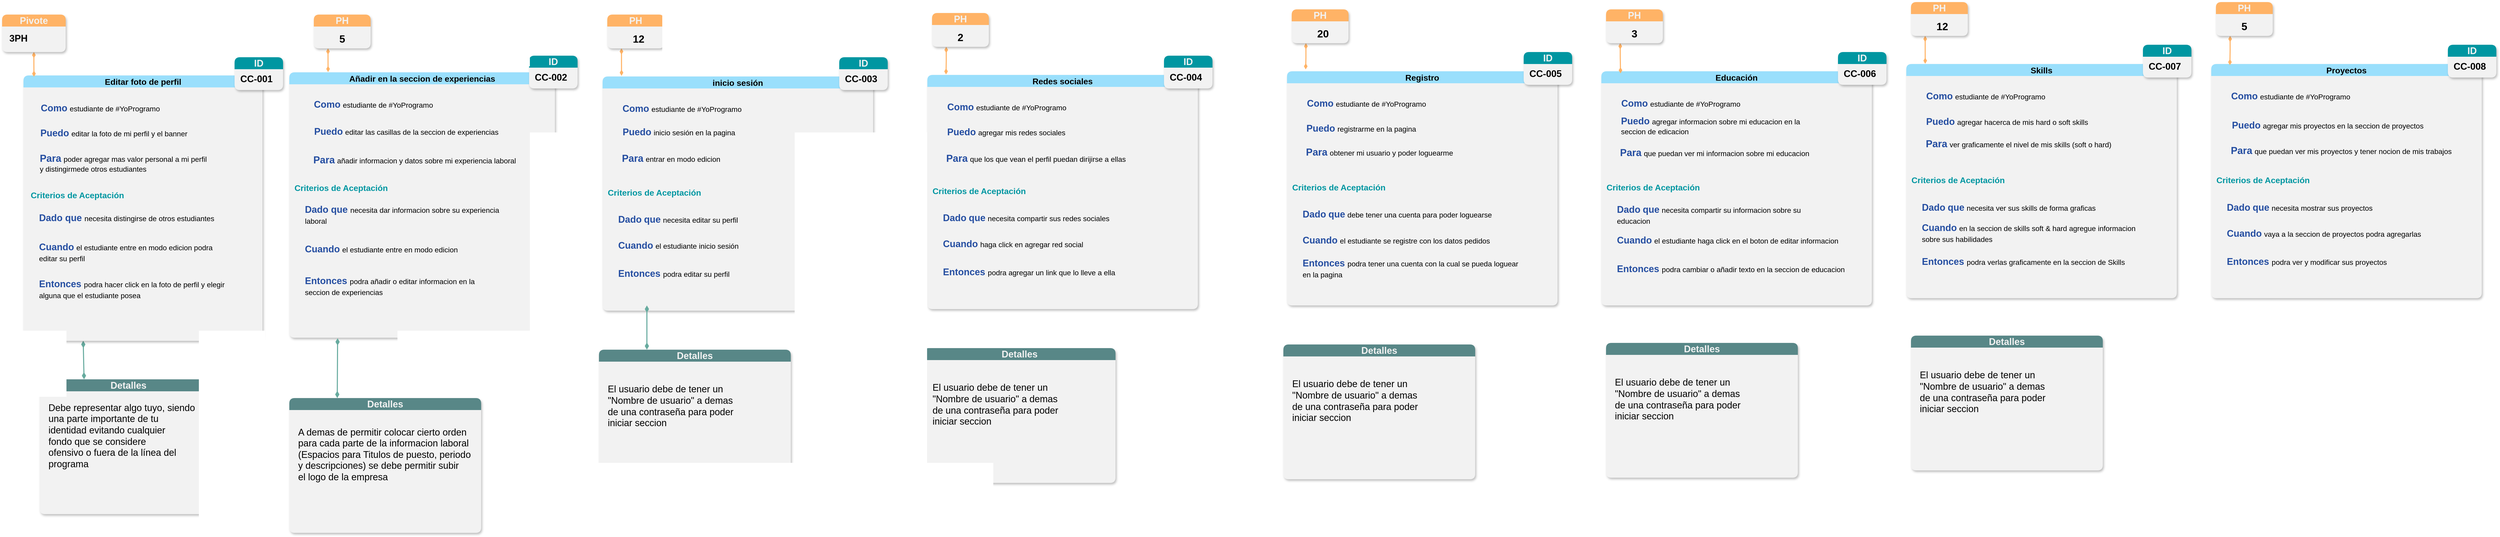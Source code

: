 <mxfile version="20.8.5" type="github">
  <diagram id="VT3ukQr_QPmnwt55tYps" name="Página-1">
    <mxGraphModel dx="1857" dy="1480" grid="0" gridSize="10" guides="1" tooltips="1" connect="1" arrows="1" fold="1" page="0" pageScale="1" pageWidth="827" pageHeight="1169" math="0" shadow="0">
      <root>
        <mxCell id="0" />
        <mxCell id="1" parent="0" />
        <mxCell id="O-t6rVWiQCJ-l5KhlSIw-54" style="edgeStyle=none;curved=1;rounded=0;orthogonalLoop=1;jettySize=auto;html=1;exitX=0.25;exitY=1;exitDx=0;exitDy=0;entryX=0.25;entryY=0;entryDx=0;entryDy=0;fontSize=18;fontColor=#000000;startSize=8;endSize=8;strokeWidth=2;strokeColor=#67AB9F;endArrow=diamondThin;endFill=1;startArrow=diamondThin;startFill=1;" parent="1" source="O-t6rVWiQCJ-l5KhlSIw-2" target="O-t6rVWiQCJ-l5KhlSIw-48" edge="1">
          <mxGeometry relative="1" as="geometry" />
        </mxCell>
        <mxCell id="O-t6rVWiQCJ-l5KhlSIw-2" value="Editar foto de perfil" style="swimlane;whiteSpace=wrap;html=1;fontSize=16;fillColor=#9ADFFC;strokeColor=none;gradientColor=none;swimlaneFillColor=#F2F2F2;rounded=1;shadow=1;" parent="1" vertex="1">
          <mxGeometry x="-674" y="-622" width="458.5" height="510" as="geometry" />
        </mxCell>
        <mxCell id="O-t6rVWiQCJ-l5KhlSIw-5" value="&lt;font style=&quot;vertical-align: inherit;&quot;&gt;&lt;font style=&quot;vertical-align: inherit;&quot;&gt;&lt;font style=&quot;vertical-align: inherit;&quot;&gt;&lt;font style=&quot;vertical-align: inherit;&quot;&gt;&lt;font style=&quot;vertical-align: inherit;&quot;&gt;&lt;font style=&quot;vertical-align: inherit;&quot;&gt;&lt;font style=&quot;vertical-align: inherit;&quot;&gt;&lt;font style=&quot;vertical-align: inherit;&quot;&gt;&lt;font style=&quot;vertical-align: inherit;&quot;&gt;&lt;font style=&quot;vertical-align: inherit;&quot;&gt;&lt;font style=&quot;vertical-align: inherit;&quot;&gt;&lt;font style=&quot;vertical-align: inherit;&quot;&gt;&lt;font style=&quot;vertical-align: inherit;&quot;&gt;&lt;font style=&quot;vertical-align: inherit;&quot;&gt;&lt;font style=&quot;vertical-align: inherit;&quot;&gt;&lt;font style=&quot;vertical-align: inherit;&quot;&gt;&lt;font style=&quot;vertical-align: inherit;&quot;&gt;&lt;font style=&quot;vertical-align: inherit;&quot;&gt;&lt;font style=&quot;vertical-align: inherit;&quot;&gt;&lt;font style=&quot;vertical-align: inherit;&quot;&gt;&lt;font color=&quot;#254ea1&quot;&gt;&lt;b&gt;&lt;font style=&quot;font-size: 18px;&quot;&gt;Como&lt;/font&gt;&lt;/b&gt; &lt;/font&gt;&lt;font style=&quot;font-size: 14px;&quot;&gt;estudiante de #YoProgramo&lt;/font&gt;&lt;/font&gt;&lt;/font&gt;&lt;/font&gt;&lt;/font&gt;&lt;/font&gt;&lt;/font&gt;&lt;/font&gt;&lt;/font&gt;&lt;/font&gt;&lt;/font&gt;&lt;/font&gt;&lt;/font&gt;&lt;/font&gt;&lt;/font&gt;&lt;/font&gt;&lt;/font&gt;&lt;/font&gt;&lt;/font&gt;&lt;br&gt;&lt;/font&gt;&lt;/font&gt;" style="text;html=1;align=center;verticalAlign=middle;resizable=0;points=[];autosize=1;strokeColor=none;fillColor=none;fontSize=16;" parent="O-t6rVWiQCJ-l5KhlSIw-2" vertex="1">
          <mxGeometry x="22" y="46" width="249" height="34" as="geometry" />
        </mxCell>
        <mxCell id="O-t6rVWiQCJ-l5KhlSIw-6" value="&lt;font style=&quot;vertical-align: inherit;&quot;&gt;&lt;font style=&quot;vertical-align: inherit;&quot;&gt;&lt;font style=&quot;vertical-align: inherit;&quot;&gt;&lt;font style=&quot;vertical-align: inherit;&quot;&gt;&lt;font style=&quot;vertical-align: inherit;&quot;&gt;&lt;font style=&quot;vertical-align: inherit;&quot;&gt;&lt;font style=&quot;vertical-align: inherit;&quot;&gt;&lt;font style=&quot;vertical-align: inherit;&quot;&gt;&lt;b&gt;&lt;font color=&quot;#254ea1&quot; style=&quot;font-size: 18px;&quot;&gt;Puedo&lt;/font&gt;&lt;/b&gt; &lt;font style=&quot;font-size: 14px;&quot;&gt;editar la foto de&amp;nbsp;&lt;/font&gt;&lt;/font&gt;&lt;/font&gt;&lt;font style=&quot;vertical-align: inherit;&quot;&gt;&lt;font style=&quot;vertical-align: inherit; font-size: 14px;&quot;&gt;mi perfil y el banner&lt;/font&gt;&lt;/font&gt;&lt;br&gt;&lt;/font&gt;&lt;/font&gt;&lt;/font&gt;&lt;/font&gt;&lt;/font&gt;&lt;/font&gt;" style="text;html=1;align=center;verticalAlign=middle;resizable=0;points=[];autosize=1;strokeColor=none;fillColor=none;fontSize=16;" parent="O-t6rVWiQCJ-l5KhlSIw-2" vertex="1">
          <mxGeometry x="22" y="94" width="301" height="34" as="geometry" />
        </mxCell>
        <mxCell id="O-t6rVWiQCJ-l5KhlSIw-7" value="&lt;font style=&quot;vertical-align: inherit;&quot;&gt;&lt;font style=&quot;vertical-align: inherit;&quot;&gt;&lt;font style=&quot;vertical-align: inherit;&quot;&gt;&lt;font style=&quot;vertical-align: inherit;&quot;&gt;&lt;b&gt;&lt;font color=&quot;#254ea1&quot; style=&quot;font-size: 19px;&quot;&gt;Para&lt;/font&gt;&lt;/b&gt; &lt;font style=&quot;font-size: 14px;&quot;&gt;poder agregar mas valor&amp;nbsp;&lt;/font&gt;&lt;/font&gt;&lt;/font&gt;&lt;font style=&quot;vertical-align: inherit;&quot;&gt;&lt;font style=&quot;vertical-align: inherit; font-size: 14px;&quot;&gt;personal a mi perfil &lt;br&gt;&lt;div style=&quot;text-align: left;&quot;&gt;&lt;font style=&quot;background-color: initial; vertical-align: inherit;&quot;&gt;&lt;font style=&quot;vertical-align: inherit;&quot;&gt;y distingirme&lt;/font&gt;&lt;/font&gt;&lt;span style=&quot;background-color: initial;&quot;&gt;de otros estudiantes&lt;/span&gt;&lt;/div&gt;&lt;/font&gt;&lt;/font&gt;&lt;/font&gt;&lt;/font&gt;" style="text;html=1;align=center;verticalAlign=middle;resizable=0;points=[];autosize=1;strokeColor=none;fillColor=none;fontSize=16;" parent="O-t6rVWiQCJ-l5KhlSIw-2" vertex="1">
          <mxGeometry x="22" y="142" width="337" height="52" as="geometry" />
        </mxCell>
        <mxCell id="O-t6rVWiQCJ-l5KhlSIw-9" value="&lt;font style=&quot;vertical-align: inherit;&quot;&gt;&lt;font style=&quot;vertical-align: inherit;&quot;&gt;&lt;font style=&quot;vertical-align: inherit;&quot;&gt;&lt;font color=&quot;#0096a1&quot; style=&quot;vertical-align: inherit;&quot;&gt;&lt;b&gt;Criterios de Aceptación&lt;/b&gt;&lt;/font&gt;&lt;/font&gt;&lt;/font&gt;&lt;/font&gt;" style="text;html=1;align=center;verticalAlign=middle;resizable=0;points=[];autosize=1;strokeColor=none;fillColor=none;fontSize=16;" parent="O-t6rVWiQCJ-l5KhlSIw-2" vertex="1">
          <mxGeometry x="4" y="214" width="197" height="32" as="geometry" />
        </mxCell>
        <mxCell id="O-t6rVWiQCJ-l5KhlSIw-10" value="&lt;font style=&quot;vertical-align: inherit;&quot;&gt;&lt;font style=&quot;vertical-align: inherit;&quot;&gt;&lt;font style=&quot;vertical-align: inherit;&quot;&gt;&lt;font style=&quot;vertical-align: inherit;&quot;&gt;&lt;font style=&quot;vertical-align: inherit;&quot;&gt;&lt;font style=&quot;vertical-align: inherit;&quot;&gt;&lt;font style=&quot;vertical-align: inherit;&quot;&gt;&lt;font style=&quot;vertical-align: inherit;&quot;&gt;&lt;font style=&quot;font-size: 18px;&quot; color=&quot;#254ea1&quot;&gt;&lt;b&gt;Dado&amp;nbsp;&lt;/b&gt;&lt;/font&gt;&lt;font color=&quot;#254ea1&quot; style=&quot;font-size: 18px;&quot;&gt;&lt;b&gt;que&amp;nbsp;&lt;/b&gt;&lt;/font&gt;&lt;font style=&quot;font-size: 14px;&quot;&gt;necesita distingirse de otros estudiantes&lt;/font&gt;&lt;/font&gt;&lt;/font&gt;&lt;/font&gt;&lt;/font&gt;&lt;/font&gt;&lt;/font&gt;&lt;/font&gt;&lt;/font&gt;" style="text;html=1;align=left;verticalAlign=middle;resizable=0;points=[];autosize=1;strokeColor=none;fillColor=none;fontSize=16;" parent="O-t6rVWiQCJ-l5KhlSIw-2" vertex="1">
          <mxGeometry x="27.5" y="256.5" width="359" height="35" as="geometry" />
        </mxCell>
        <mxCell id="O-t6rVWiQCJ-l5KhlSIw-11" value="&lt;font style=&quot;vertical-align: inherit;&quot;&gt;&lt;font style=&quot;vertical-align: inherit;&quot;&gt;&lt;font style=&quot;vertical-align: inherit;&quot;&gt;&lt;font style=&quot;vertical-align: inherit;&quot;&gt;&lt;font style=&quot;vertical-align: inherit;&quot;&gt;&lt;font style=&quot;vertical-align: inherit;&quot;&gt;&lt;font style=&quot;vertical-align: inherit;&quot;&gt;&lt;font style=&quot;vertical-align: inherit;&quot;&gt;&lt;font style=&quot;font-size: 18px;&quot; color=&quot;#254ea1&quot;&gt;&lt;b style=&quot;&quot;&gt;Cuando&lt;/b&gt;&lt;/font&gt; &lt;font style=&quot;font-size: 14px;&quot;&gt;el estudiante entre en modo edicion podra &lt;br&gt;editar su perfil&lt;/font&gt;&lt;/font&gt;&lt;/font&gt;&lt;/font&gt;&lt;/font&gt;&lt;/font&gt;&lt;/font&gt;&lt;/font&gt;&lt;/font&gt;" style="text;html=1;align=left;verticalAlign=middle;resizable=0;points=[];autosize=1;strokeColor=none;fillColor=none;fontSize=16;" parent="O-t6rVWiQCJ-l5KhlSIw-2" vertex="1">
          <mxGeometry x="27.5" y="312.5" width="352" height="54" as="geometry" />
        </mxCell>
        <mxCell id="O-t6rVWiQCJ-l5KhlSIw-12" value="&lt;font style=&quot;vertical-align: inherit;&quot;&gt;&lt;font style=&quot;vertical-align: inherit;&quot;&gt;&lt;font style=&quot;vertical-align: inherit;&quot;&gt;&lt;font style=&quot;vertical-align: inherit;&quot;&gt;&lt;font color=&quot;#254ea1&quot; style=&quot;font-size: 18px;&quot;&gt;&lt;b&gt;Entonces &lt;/b&gt;&lt;/font&gt;&lt;font style=&quot;font-size: 14px;&quot;&gt;podra hacer click en la foto de perfil y elegir &lt;br&gt;alguna que el estudiante posea&amp;nbsp;&lt;/font&gt;&lt;/font&gt;&lt;/font&gt;&lt;/font&gt;&lt;/font&gt;" style="text;html=1;align=left;verticalAlign=middle;resizable=0;points=[];autosize=1;strokeColor=none;fillColor=none;fontSize=16;" parent="O-t6rVWiQCJ-l5KhlSIw-2" vertex="1">
          <mxGeometry x="27.5" y="383.5" width="376" height="54" as="geometry" />
        </mxCell>
        <mxCell id="O-t6rVWiQCJ-l5KhlSIw-31" value="Añadir en la seccion de experiencias" style="swimlane;whiteSpace=wrap;html=1;fontSize=16;fillColor=#9ADFFC;strokeColor=none;gradientColor=none;swimlaneFillColor=#F2F2F2;rounded=1;shadow=1;" parent="1" vertex="1">
          <mxGeometry x="-164" y="-628" width="509.5" height="510" as="geometry" />
        </mxCell>
        <mxCell id="O-t6rVWiQCJ-l5KhlSIw-32" value="&lt;font style=&quot;vertical-align: inherit;&quot;&gt;&lt;font style=&quot;vertical-align: inherit;&quot;&gt;&lt;font style=&quot;vertical-align: inherit;&quot;&gt;&lt;font style=&quot;vertical-align: inherit;&quot;&gt;&lt;font style=&quot;vertical-align: inherit;&quot;&gt;&lt;font style=&quot;vertical-align: inherit;&quot;&gt;&lt;font style=&quot;vertical-align: inherit;&quot;&gt;&lt;font style=&quot;vertical-align: inherit;&quot;&gt;&lt;font style=&quot;vertical-align: inherit;&quot;&gt;&lt;font style=&quot;vertical-align: inherit;&quot;&gt;&lt;font style=&quot;vertical-align: inherit;&quot;&gt;&lt;font style=&quot;vertical-align: inherit;&quot;&gt;&lt;font style=&quot;vertical-align: inherit;&quot;&gt;&lt;font style=&quot;vertical-align: inherit;&quot;&gt;&lt;font style=&quot;vertical-align: inherit;&quot;&gt;&lt;font style=&quot;vertical-align: inherit;&quot;&gt;&lt;font style=&quot;vertical-align: inherit;&quot;&gt;&lt;font style=&quot;vertical-align: inherit;&quot;&gt;&lt;font style=&quot;vertical-align: inherit;&quot;&gt;&lt;font style=&quot;vertical-align: inherit;&quot;&gt;&lt;font color=&quot;#254ea1&quot;&gt;&lt;b&gt;&lt;font style=&quot;font-size: 18px;&quot;&gt;Como&lt;/font&gt;&lt;/b&gt; &lt;/font&gt;&lt;font style=&quot;font-size: 14px;&quot;&gt;estudiante de #YoProgramo&lt;/font&gt;&lt;/font&gt;&lt;/font&gt;&lt;/font&gt;&lt;/font&gt;&lt;/font&gt;&lt;/font&gt;&lt;/font&gt;&lt;/font&gt;&lt;/font&gt;&lt;/font&gt;&lt;/font&gt;&lt;/font&gt;&lt;/font&gt;&lt;/font&gt;&lt;/font&gt;&lt;/font&gt;&lt;/font&gt;&lt;/font&gt;&lt;br&gt;&lt;/font&gt;&lt;/font&gt;" style="text;html=1;align=center;verticalAlign=middle;resizable=0;points=[];autosize=1;strokeColor=none;fillColor=none;fontSize=16;" parent="O-t6rVWiQCJ-l5KhlSIw-31" vertex="1">
          <mxGeometry x="36" y="45" width="249" height="34" as="geometry" />
        </mxCell>
        <mxCell id="O-t6rVWiQCJ-l5KhlSIw-33" value="&lt;font style=&quot;vertical-align: inherit;&quot;&gt;&lt;font style=&quot;vertical-align: inherit;&quot;&gt;&lt;font style=&quot;vertical-align: inherit;&quot;&gt;&lt;font style=&quot;vertical-align: inherit;&quot;&gt;&lt;font style=&quot;vertical-align: inherit;&quot;&gt;&lt;font style=&quot;vertical-align: inherit;&quot;&gt;&lt;font style=&quot;vertical-align: inherit;&quot;&gt;&lt;font style=&quot;vertical-align: inherit;&quot;&gt;&lt;b&gt;&lt;font color=&quot;#254ea1&quot; style=&quot;font-size: 18px;&quot;&gt;Puedo&lt;/font&gt;&lt;/b&gt;&amp;nbsp;&lt;font style=&quot;font-size: 14px;&quot;&gt;editar las casillas de la seccion de experiencias&lt;/font&gt;&lt;/font&gt;&lt;/font&gt;&lt;br&gt;&lt;/font&gt;&lt;/font&gt;&lt;/font&gt;&lt;/font&gt;&lt;/font&gt;&lt;/font&gt;" style="text;html=1;align=center;verticalAlign=middle;resizable=0;points=[];autosize=1;strokeColor=none;fillColor=none;fontSize=16;" parent="O-t6rVWiQCJ-l5KhlSIw-31" vertex="1">
          <mxGeometry x="36" y="97" width="376" height="34" as="geometry" />
        </mxCell>
        <mxCell id="O-t6rVWiQCJ-l5KhlSIw-34" value="&lt;font style=&quot;vertical-align: inherit;&quot;&gt;&lt;font style=&quot;vertical-align: inherit;&quot;&gt;&lt;font style=&quot;vertical-align: inherit;&quot;&gt;&lt;font style=&quot;vertical-align: inherit;&quot;&gt;&lt;b&gt;&lt;font color=&quot;#254ea1&quot; style=&quot;font-size: 19px;&quot;&gt;Para&lt;/font&gt;&lt;/b&gt;&amp;nbsp;&lt;font style=&quot;font-size: 14px;&quot;&gt;añadir informacion y datos sobre mi experiencia laboral&lt;/font&gt;&lt;/font&gt;&lt;/font&gt;&lt;/font&gt;&lt;/font&gt;" style="text;html=1;align=center;verticalAlign=middle;resizable=0;points=[];autosize=1;strokeColor=none;fillColor=none;fontSize=16;" parent="O-t6rVWiQCJ-l5KhlSIw-31" vertex="1">
          <mxGeometry x="36" y="151" width="407" height="35" as="geometry" />
        </mxCell>
        <mxCell id="O-t6rVWiQCJ-l5KhlSIw-35" value="&lt;font style=&quot;vertical-align: inherit;&quot;&gt;&lt;font style=&quot;vertical-align: inherit;&quot;&gt;&lt;font style=&quot;vertical-align: inherit;&quot;&gt;&lt;font color=&quot;#0096a1&quot; style=&quot;vertical-align: inherit;&quot;&gt;&lt;b&gt;Criterios de Aceptación&lt;/b&gt;&lt;/font&gt;&lt;/font&gt;&lt;/font&gt;&lt;/font&gt;" style="text;html=1;align=center;verticalAlign=middle;resizable=0;points=[];autosize=1;strokeColor=none;fillColor=none;fontSize=16;" parent="O-t6rVWiQCJ-l5KhlSIw-31" vertex="1">
          <mxGeometry y="206" width="197" height="32" as="geometry" />
        </mxCell>
        <mxCell id="O-t6rVWiQCJ-l5KhlSIw-36" value="&lt;font style=&quot;vertical-align: inherit;&quot;&gt;&lt;font style=&quot;vertical-align: inherit;&quot;&gt;&lt;font style=&quot;vertical-align: inherit;&quot;&gt;&lt;font style=&quot;vertical-align: inherit;&quot;&gt;&lt;font style=&quot;vertical-align: inherit;&quot;&gt;&lt;font style=&quot;vertical-align: inherit;&quot;&gt;&lt;font style=&quot;vertical-align: inherit;&quot;&gt;&lt;font style=&quot;font-size: 18px; vertical-align: inherit;&quot;&gt;&lt;font color=&quot;#254ea1&quot;&gt;&lt;font style=&quot;font-size: 18px;&quot;&gt;&lt;b style=&quot;&quot;&gt;Dado &lt;/b&gt;&lt;/font&gt;&lt;b&gt;que&lt;/b&gt;&lt;/font&gt; &lt;/font&gt;&lt;font style=&quot;vertical-align: inherit; font-size: 14px;&quot;&gt;necesita dar informacion sobre su experiencia&amp;nbsp;&lt;br&gt;&lt;/font&gt;&lt;/font&gt;&lt;/font&gt;&lt;/font&gt;&lt;/font&gt;&lt;/font&gt;&lt;font style=&quot;font-size: 14px;&quot;&gt;laboral&lt;/font&gt;&lt;br&gt;&lt;/font&gt;&lt;/font&gt;" style="text;html=1;align=left;verticalAlign=middle;resizable=0;points=[];autosize=1;strokeColor=none;fillColor=none;fontSize=16;" parent="O-t6rVWiQCJ-l5KhlSIw-31" vertex="1">
          <mxGeometry x="27.5" y="246.5" width="399" height="54" as="geometry" />
        </mxCell>
        <mxCell id="O-t6rVWiQCJ-l5KhlSIw-37" value="&lt;font style=&quot;vertical-align: inherit;&quot;&gt;&lt;font style=&quot;vertical-align: inherit;&quot;&gt;&lt;font style=&quot;vertical-align: inherit;&quot;&gt;&lt;font style=&quot;vertical-align: inherit;&quot;&gt;&lt;font style=&quot;vertical-align: inherit;&quot;&gt;&lt;font style=&quot;vertical-align: inherit;&quot;&gt;&lt;font style=&quot;vertical-align: inherit;&quot;&gt;&lt;font style=&quot;vertical-align: inherit;&quot;&gt;&lt;font style=&quot;font-size: 18px;&quot; color=&quot;#254ea1&quot;&gt;&lt;b style=&quot;&quot;&gt;Cuando&lt;/b&gt;&lt;/font&gt; &lt;font style=&quot;font-size: 14px;&quot;&gt;el estudiante entre en modo edicion&amp;nbsp;&lt;/font&gt;&lt;/font&gt;&lt;/font&gt;&lt;/font&gt;&lt;/font&gt;&lt;/font&gt;&lt;/font&gt;&lt;/font&gt;&lt;/font&gt;" style="text;html=1;align=left;verticalAlign=middle;resizable=0;points=[];autosize=1;strokeColor=none;fillColor=none;fontSize=16;" parent="O-t6rVWiQCJ-l5KhlSIw-31" vertex="1">
          <mxGeometry x="27.5" y="322.5" width="317" height="35" as="geometry" />
        </mxCell>
        <mxCell id="O-t6rVWiQCJ-l5KhlSIw-38" value="&lt;font style=&quot;vertical-align: inherit;&quot;&gt;&lt;font style=&quot;vertical-align: inherit;&quot;&gt;&lt;font style=&quot;vertical-align: inherit;&quot;&gt;&lt;font style=&quot;vertical-align: inherit;&quot;&gt;&lt;font color=&quot;#254ea1&quot; style=&quot;font-size: 18px;&quot;&gt;&lt;b&gt;Entonces &lt;/b&gt;&lt;/font&gt;&lt;font style=&quot;font-size: 14px;&quot;&gt;podra añadir o editar informacion en la&amp;nbsp;&lt;br&gt;seccion de experiencias&lt;/font&gt;&lt;br&gt;&lt;/font&gt;&lt;/font&gt;&lt;/font&gt;&lt;/font&gt;" style="text;html=1;align=left;verticalAlign=middle;resizable=0;points=[];autosize=1;strokeColor=none;fillColor=none;fontSize=16;" parent="O-t6rVWiQCJ-l5KhlSIw-31" vertex="1">
          <mxGeometry x="27.5" y="383.5" width="349" height="54" as="geometry" />
        </mxCell>
        <mxCell id="O-t6rVWiQCJ-l5KhlSIw-39" value="inicio sesión" style="swimlane;whiteSpace=wrap;html=1;fontSize=16;fillColor=#9ADFFC;strokeColor=none;gradientColor=none;swimlaneFillColor=#F2F2F2;rounded=1;shadow=1;" parent="1" vertex="1">
          <mxGeometry x="437" y="-620" width="519" height="450" as="geometry" />
        </mxCell>
        <mxCell id="O-t6rVWiQCJ-l5KhlSIw-40" value="&lt;font style=&quot;vertical-align: inherit;&quot;&gt;&lt;font style=&quot;vertical-align: inherit;&quot;&gt;&lt;font style=&quot;vertical-align: inherit;&quot;&gt;&lt;font style=&quot;vertical-align: inherit;&quot;&gt;&lt;font style=&quot;vertical-align: inherit;&quot;&gt;&lt;font style=&quot;vertical-align: inherit;&quot;&gt;&lt;font style=&quot;vertical-align: inherit;&quot;&gt;&lt;font style=&quot;vertical-align: inherit;&quot;&gt;&lt;font style=&quot;vertical-align: inherit;&quot;&gt;&lt;font style=&quot;vertical-align: inherit;&quot;&gt;&lt;font style=&quot;vertical-align: inherit;&quot;&gt;&lt;font style=&quot;vertical-align: inherit;&quot;&gt;&lt;font style=&quot;vertical-align: inherit;&quot;&gt;&lt;font style=&quot;vertical-align: inherit;&quot;&gt;&lt;font style=&quot;vertical-align: inherit;&quot;&gt;&lt;font style=&quot;vertical-align: inherit;&quot;&gt;&lt;font style=&quot;vertical-align: inherit;&quot;&gt;&lt;font style=&quot;vertical-align: inherit;&quot;&gt;&lt;font style=&quot;vertical-align: inherit;&quot;&gt;&lt;font style=&quot;vertical-align: inherit;&quot;&gt;&lt;font color=&quot;#254ea1&quot;&gt;&lt;b&gt;&lt;font style=&quot;font-size: 18px;&quot;&gt;Como&lt;/font&gt;&lt;/b&gt; &lt;/font&gt;&lt;font style=&quot;font-size: 14px;&quot;&gt;estudiante de #YoProgramo&lt;/font&gt;&lt;/font&gt;&lt;/font&gt;&lt;/font&gt;&lt;/font&gt;&lt;/font&gt;&lt;/font&gt;&lt;/font&gt;&lt;/font&gt;&lt;/font&gt;&lt;/font&gt;&lt;/font&gt;&lt;/font&gt;&lt;/font&gt;&lt;/font&gt;&lt;/font&gt;&lt;/font&gt;&lt;/font&gt;&lt;/font&gt;&lt;br&gt;&lt;/font&gt;&lt;/font&gt;" style="text;html=1;align=center;verticalAlign=middle;resizable=0;points=[];autosize=1;strokeColor=none;fillColor=none;fontSize=16;" parent="O-t6rVWiQCJ-l5KhlSIw-39" vertex="1">
          <mxGeometry x="27.5" y="45" width="249" height="34" as="geometry" />
        </mxCell>
        <mxCell id="O-t6rVWiQCJ-l5KhlSIw-41" value="&lt;font style=&quot;vertical-align: inherit;&quot;&gt;&lt;font style=&quot;vertical-align: inherit;&quot;&gt;&lt;font style=&quot;vertical-align: inherit;&quot;&gt;&lt;font style=&quot;vertical-align: inherit;&quot;&gt;&lt;font style=&quot;vertical-align: inherit;&quot;&gt;&lt;font style=&quot;vertical-align: inherit;&quot;&gt;&lt;font style=&quot;vertical-align: inherit;&quot;&gt;&lt;font style=&quot;vertical-align: inherit;&quot;&gt;&lt;b&gt;&lt;font color=&quot;#254ea1&quot; style=&quot;font-size: 18px;&quot;&gt;Puedo&lt;/font&gt;&lt;/b&gt;&amp;nbsp;&lt;font style=&quot;font-size: 14px;&quot;&gt;inicio sesión en la pagina&lt;/font&gt;&lt;/font&gt;&lt;/font&gt;&lt;br&gt;&lt;/font&gt;&lt;/font&gt;&lt;/font&gt;&lt;/font&gt;&lt;/font&gt;&lt;/font&gt;" style="text;html=1;align=center;verticalAlign=middle;resizable=0;points=[];autosize=1;strokeColor=none;fillColor=none;fontSize=16;" parent="O-t6rVWiQCJ-l5KhlSIw-39" vertex="1">
          <mxGeometry x="27.5" y="90" width="236" height="34" as="geometry" />
        </mxCell>
        <mxCell id="O-t6rVWiQCJ-l5KhlSIw-42" value="&lt;font style=&quot;vertical-align: inherit;&quot;&gt;&lt;font style=&quot;vertical-align: inherit;&quot;&gt;&lt;font style=&quot;vertical-align: inherit;&quot;&gt;&lt;font style=&quot;vertical-align: inherit;&quot;&gt;&lt;b&gt;&lt;font color=&quot;#254ea1&quot; style=&quot;font-size: 19px;&quot;&gt;Para&lt;/font&gt;&lt;/b&gt;&amp;nbsp;&lt;font style=&quot;font-size: 14px;&quot;&gt;entrar en modo edicion&lt;/font&gt;&lt;/font&gt;&lt;/font&gt;&lt;/font&gt;&lt;/font&gt;" style="text;html=1;align=center;verticalAlign=middle;resizable=0;points=[];autosize=1;strokeColor=none;fillColor=none;fontSize=16;" parent="O-t6rVWiQCJ-l5KhlSIw-39" vertex="1">
          <mxGeometry x="27.5" y="140" width="207" height="35" as="geometry" />
        </mxCell>
        <mxCell id="O-t6rVWiQCJ-l5KhlSIw-43" value="&lt;font style=&quot;vertical-align: inherit;&quot;&gt;&lt;font style=&quot;vertical-align: inherit;&quot;&gt;&lt;font style=&quot;vertical-align: inherit;&quot;&gt;&lt;font color=&quot;#0096a1&quot; style=&quot;vertical-align: inherit;&quot;&gt;&lt;b&gt;Criterios de Aceptación&lt;/b&gt;&lt;/font&gt;&lt;/font&gt;&lt;/font&gt;&lt;/font&gt;" style="text;html=1;align=center;verticalAlign=middle;resizable=0;points=[];autosize=1;strokeColor=none;fillColor=none;fontSize=16;" parent="O-t6rVWiQCJ-l5KhlSIw-39" vertex="1">
          <mxGeometry y="207" width="197" height="32" as="geometry" />
        </mxCell>
        <mxCell id="O-t6rVWiQCJ-l5KhlSIw-44" value="&lt;font style=&quot;vertical-align: inherit;&quot;&gt;&lt;font style=&quot;vertical-align: inherit;&quot;&gt;&lt;font style=&quot;vertical-align: inherit;&quot;&gt;&lt;font style=&quot;vertical-align: inherit;&quot;&gt;&lt;font style=&quot;vertical-align: inherit;&quot;&gt;&lt;font style=&quot;vertical-align: inherit;&quot;&gt;&lt;font style=&quot;vertical-align: inherit;&quot;&gt;&lt;font style=&quot;vertical-align: inherit;&quot;&gt;&lt;font style=&quot;&quot; color=&quot;#254ea1&quot;&gt;&lt;b style=&quot;&quot;&gt;&lt;font style=&quot;font-size: 18px;&quot;&gt;Dado&lt;/font&gt;&lt;/b&gt;&lt;b style=&quot;font-size: 16px;&quot;&gt; &lt;/b&gt;&lt;/font&gt;&lt;b&gt;&lt;font color=&quot;#254ea1&quot; style=&quot;font-size: 18px;&quot;&gt;que&lt;/font&gt;&lt;/b&gt; &lt;font style=&quot;font-size: 14px;&quot;&gt;necesita editar su perfil&lt;/font&gt;&lt;/font&gt;&lt;/font&gt;&lt;/font&gt;&lt;/font&gt;&lt;/font&gt;&lt;/font&gt;&lt;br&gt;&lt;/font&gt;&lt;/font&gt;" style="text;html=1;align=left;verticalAlign=middle;resizable=0;points=[];autosize=1;strokeColor=none;fillColor=none;fontSize=16;" parent="O-t6rVWiQCJ-l5KhlSIw-39" vertex="1">
          <mxGeometry x="27.5" y="258" width="251" height="34" as="geometry" />
        </mxCell>
        <mxCell id="O-t6rVWiQCJ-l5KhlSIw-45" value="&lt;font style=&quot;vertical-align: inherit;&quot;&gt;&lt;font style=&quot;vertical-align: inherit;&quot;&gt;&lt;font style=&quot;vertical-align: inherit;&quot;&gt;&lt;font style=&quot;vertical-align: inherit;&quot;&gt;&lt;font style=&quot;vertical-align: inherit;&quot;&gt;&lt;font style=&quot;vertical-align: inherit;&quot;&gt;&lt;font style=&quot;vertical-align: inherit;&quot;&gt;&lt;font style=&quot;vertical-align: inherit;&quot;&gt;&lt;font style=&quot;font-size: 18px;&quot; color=&quot;#254ea1&quot;&gt;&lt;b style=&quot;&quot;&gt;Cuando&lt;/b&gt;&lt;/font&gt; &lt;font style=&quot;font-size: 14px;&quot;&gt;el estudiante inicio sesión&amp;nbsp;&lt;/font&gt;&lt;/font&gt;&lt;/font&gt;&lt;/font&gt;&lt;/font&gt;&lt;/font&gt;&lt;/font&gt;&lt;/font&gt;&lt;/font&gt;" style="text;html=1;align=left;verticalAlign=middle;resizable=0;points=[];autosize=1;strokeColor=none;fillColor=none;fontSize=16;" parent="O-t6rVWiQCJ-l5KhlSIw-39" vertex="1">
          <mxGeometry x="27.5" y="307" width="257" height="35" as="geometry" />
        </mxCell>
        <mxCell id="O-t6rVWiQCJ-l5KhlSIw-46" value="&lt;font style=&quot;vertical-align: inherit;&quot;&gt;&lt;font style=&quot;vertical-align: inherit;&quot;&gt;&lt;font style=&quot;vertical-align: inherit;&quot;&gt;&lt;font style=&quot;vertical-align: inherit;&quot;&gt;&lt;font color=&quot;#254ea1&quot; style=&quot;font-size: 18px;&quot;&gt;&lt;b&gt;Entonces &lt;/b&gt;&lt;/font&gt;&lt;font style=&quot;font-size: 14px;&quot;&gt;podra editar su perfil&lt;/font&gt;&lt;br&gt;&lt;/font&gt;&lt;/font&gt;&lt;/font&gt;&lt;/font&gt;" style="text;html=1;align=left;verticalAlign=middle;resizable=0;points=[];autosize=1;strokeColor=none;fillColor=none;fontSize=16;" parent="O-t6rVWiQCJ-l5KhlSIw-39" vertex="1">
          <mxGeometry x="27.5" y="361" width="233" height="35" as="geometry" />
        </mxCell>
        <mxCell id="O-t6rVWiQCJ-l5KhlSIw-48" value="&lt;font color=&quot;#f2f2f2&quot;&gt;Detalles&lt;/font&gt;" style="swimlane;whiteSpace=wrap;html=1;rounded=1;shadow=1;fontSize=18;fontColor=#254EA1;fillColor=#588787;gradientColor=none;swimlaneFillColor=#F2F2F2;strokeColor=none;" parent="1" vertex="1">
          <mxGeometry x="-643" y="-38" width="341" height="259" as="geometry" />
        </mxCell>
        <mxCell id="O-t6rVWiQCJ-l5KhlSIw-49" value="&lt;font color=&quot;#000000&quot;&gt;Debe representar algo tuyo, siendo&lt;br&gt;una parte importante de tu&lt;br&gt;identidad evitando cualquier&lt;br&gt;fondo que se considere&lt;br&gt;ofensivo o fuera de la línea del&lt;br&gt;programa&amp;nbsp;&lt;/font&gt;" style="text;html=1;align=left;verticalAlign=middle;resizable=0;points=[];autosize=1;strokeColor=none;fillColor=none;fontSize=18;fontColor=#F2F2F2;" parent="O-t6rVWiQCJ-l5KhlSIw-48" vertex="1">
          <mxGeometry x="15" y="38" width="303" height="142" as="geometry" />
        </mxCell>
        <mxCell id="O-t6rVWiQCJ-l5KhlSIw-55" style="edgeStyle=none;curved=1;rounded=0;orthogonalLoop=1;jettySize=auto;html=1;exitX=0.25;exitY=0;exitDx=0;exitDy=0;strokeColor=#67AB9F;strokeWidth=2;fontSize=18;fontColor=#000000;startArrow=diamondThin;startFill=1;endArrow=diamondThin;endFill=1;startSize=8;endSize=8;" parent="1" source="O-t6rVWiQCJ-l5KhlSIw-50" edge="1">
          <mxGeometry relative="1" as="geometry">
            <mxPoint x="-71.333" y="-116.889" as="targetPoint" />
          </mxGeometry>
        </mxCell>
        <mxCell id="O-t6rVWiQCJ-l5KhlSIw-50" value="&lt;font color=&quot;#f2f2f2&quot;&gt;Detalles&lt;/font&gt;" style="swimlane;whiteSpace=wrap;html=1;rounded=1;shadow=1;fontSize=18;fontColor=#254EA1;fillColor=#588787;gradientColor=none;swimlaneFillColor=#F2F2F2;strokeColor=none;" parent="1" vertex="1">
          <mxGeometry x="-164" y="-2" width="368" height="259" as="geometry" />
        </mxCell>
        <mxCell id="O-t6rVWiQCJ-l5KhlSIw-51" value="&lt;font color=&quot;#000000&quot;&gt;A demas de permitir colocar cierto orden&amp;nbsp;&lt;br&gt;para cada parte de la informacion laboral&lt;br&gt;(Espacios para Titulos de puesto, periodo&lt;br&gt;y descripciones) se debe permitir subir&lt;br&gt;el logo de la empresa&lt;br&gt;&lt;/font&gt;" style="text;html=1;align=left;verticalAlign=middle;resizable=0;points=[];autosize=1;strokeColor=none;fillColor=none;fontSize=18;fontColor=#F2F2F2;" parent="O-t6rVWiQCJ-l5KhlSIw-50" vertex="1">
          <mxGeometry x="15" y="49" width="353" height="120" as="geometry" />
        </mxCell>
        <mxCell id="O-t6rVWiQCJ-l5KhlSIw-56" style="edgeStyle=none;curved=1;rounded=0;orthogonalLoop=1;jettySize=auto;html=1;exitX=0.25;exitY=0;exitDx=0;exitDy=0;strokeColor=#67AB9F;strokeWidth=2;fontSize=18;fontColor=#000000;startArrow=diamondThin;startFill=1;endArrow=diamondThin;endFill=1;startSize=8;endSize=8;" parent="1" source="O-t6rVWiQCJ-l5KhlSIw-52" edge="1">
          <mxGeometry relative="1" as="geometry">
            <mxPoint x="522" y="-180" as="targetPoint" />
          </mxGeometry>
        </mxCell>
        <mxCell id="O-t6rVWiQCJ-l5KhlSIw-52" value="&lt;font color=&quot;#f2f2f2&quot;&gt;Detalles&lt;/font&gt;" style="swimlane;whiteSpace=wrap;html=1;rounded=1;shadow=1;fontSize=18;fontColor=#254EA1;fillColor=#588787;gradientColor=none;swimlaneFillColor=#F2F2F2;strokeColor=none;" parent="1" vertex="1">
          <mxGeometry x="430" y="-95" width="368" height="259" as="geometry" />
        </mxCell>
        <mxCell id="O-t6rVWiQCJ-l5KhlSIw-53" value="&lt;font color=&quot;#000000&quot;&gt;El usuario debe de tener un &lt;br&gt;&quot;Nombre de usuario&quot; a demas&lt;br&gt;de una contraseña para poder&lt;br&gt;iniciar seccion&lt;br&gt;&lt;/font&gt;" style="text;html=1;align=left;verticalAlign=middle;resizable=0;points=[];autosize=1;strokeColor=none;fillColor=none;fontSize=18;fontColor=#F2F2F2;" parent="O-t6rVWiQCJ-l5KhlSIw-52" vertex="1">
          <mxGeometry x="15" y="60" width="261" height="98" as="geometry" />
        </mxCell>
        <mxCell id="0bzHf-aCcdu05iV_dVPJ-3" style="edgeStyle=orthogonalEdgeStyle;rounded=0;orthogonalLoop=1;jettySize=auto;html=1;exitX=0.5;exitY=1;exitDx=0;exitDy=0;entryX=0.044;entryY=0.005;entryDx=0;entryDy=0;entryPerimeter=0;strokeWidth=2;strokeColor=#FFB366;endArrow=diamondThin;endFill=1;startArrow=diamondThin;startFill=1;" parent="1" source="0bzHf-aCcdu05iV_dVPJ-1" target="O-t6rVWiQCJ-l5KhlSIw-2" edge="1">
          <mxGeometry relative="1" as="geometry" />
        </mxCell>
        <mxCell id="0bzHf-aCcdu05iV_dVPJ-1" value="&lt;font color=&quot;#f2f2f2&quot;&gt;&lt;font style=&quot;vertical-align: inherit;&quot;&gt;&lt;font style=&quot;vertical-align: inherit;&quot;&gt;Pivote&lt;/font&gt;&lt;/font&gt;&lt;/font&gt;" style="swimlane;whiteSpace=wrap;html=1;rounded=1;shadow=1;fontSize=18;fontColor=#254EA1;fillColor=#FFB366;gradientColor=none;swimlaneFillColor=#F2F2F2;strokeColor=none;" parent="1" vertex="1">
          <mxGeometry x="-715" y="-739" width="122" height="72" as="geometry" />
        </mxCell>
        <mxCell id="0bzHf-aCcdu05iV_dVPJ-2" value="&lt;font color=&quot;#000000&quot;&gt;&lt;font style=&quot;vertical-align: inherit;&quot;&gt;&lt;font style=&quot;vertical-align: inherit;&quot;&gt;&lt;font style=&quot;vertical-align: inherit;&quot;&gt;&lt;font style=&quot;vertical-align: inherit;&quot;&gt;&lt;font style=&quot;vertical-align: inherit;&quot;&gt;&lt;font style=&quot;vertical-align: inherit;&quot;&gt;&lt;font style=&quot;vertical-align: inherit;&quot;&gt;&lt;font style=&quot;vertical-align: inherit;&quot;&gt;&lt;font style=&quot;vertical-align: inherit;&quot;&gt;&lt;font style=&quot;vertical-align: inherit;&quot;&gt;&lt;b&gt;3PH&lt;/b&gt;&lt;/font&gt;&lt;/font&gt;&lt;/font&gt;&lt;/font&gt;&lt;/font&gt;&lt;/font&gt;&lt;/font&gt;&lt;/font&gt;&lt;/font&gt;&lt;/font&gt;&lt;/font&gt;" style="text;html=1;align=left;verticalAlign=middle;resizable=0;points=[];autosize=1;strokeColor=none;fillColor=none;fontSize=18;fontColor=#F2F2F2;" parent="0bzHf-aCcdu05iV_dVPJ-1" vertex="1">
          <mxGeometry x="12" y="29" width="53" height="34" as="geometry" />
        </mxCell>
        <mxCell id="0bzHf-aCcdu05iV_dVPJ-8" style="edgeStyle=orthogonalEdgeStyle;rounded=0;orthogonalLoop=1;jettySize=auto;html=1;exitX=0.25;exitY=1;exitDx=0;exitDy=0;entryX=0.146;entryY=-0.001;entryDx=0;entryDy=0;entryPerimeter=0;strokeColor=#FFB366;strokeWidth=2;fontSize=20;startArrow=diamondThin;startFill=1;endArrow=diamondThin;endFill=1;" parent="1" source="0bzHf-aCcdu05iV_dVPJ-4" target="O-t6rVWiQCJ-l5KhlSIw-31" edge="1">
          <mxGeometry relative="1" as="geometry" />
        </mxCell>
        <mxCell id="0bzHf-aCcdu05iV_dVPJ-4" value="&lt;font color=&quot;#f2f2f2&quot;&gt;&lt;font style=&quot;vertical-align: inherit;&quot;&gt;&lt;font style=&quot;vertical-align: inherit;&quot;&gt;PH&lt;/font&gt;&lt;/font&gt;&lt;/font&gt;" style="swimlane;whiteSpace=wrap;html=1;rounded=1;shadow=1;fontSize=18;fontColor=#254EA1;fillColor=#FFB366;gradientColor=none;swimlaneFillColor=#F2F2F2;strokeColor=none;startSize=23;" parent="1" vertex="1">
          <mxGeometry x="-117" y="-739" width="109" height="65" as="geometry" />
        </mxCell>
        <mxCell id="0bzHf-aCcdu05iV_dVPJ-5" value="&lt;font color=&quot;#000000&quot;&gt;&lt;font style=&quot;vertical-align: inherit;&quot;&gt;&lt;font style=&quot;vertical-align: inherit;&quot;&gt;&lt;font style=&quot;vertical-align: inherit;&quot;&gt;&lt;font style=&quot;vertical-align: inherit;&quot;&gt;&lt;font style=&quot;vertical-align: inherit;&quot;&gt;&lt;font style=&quot;vertical-align: inherit;&quot;&gt;&lt;font style=&quot;vertical-align: inherit;&quot;&gt;&lt;font style=&quot;vertical-align: inherit;&quot;&gt;&lt;font style=&quot;vertical-align: inherit; font-size: 20px;&quot;&gt;&lt;font style=&quot;vertical-align: inherit; font-size: 20px;&quot;&gt;&lt;font style=&quot;vertical-align: inherit; font-size: 20px;&quot;&gt;&lt;font style=&quot;vertical-align: inherit; font-size: 20px;&quot;&gt;&lt;b&gt;5&lt;/b&gt;&lt;/font&gt;&lt;/font&gt;&lt;/font&gt;&lt;/font&gt;&lt;/font&gt;&lt;/font&gt;&lt;/font&gt;&lt;/font&gt;&lt;/font&gt;&lt;/font&gt;&lt;/font&gt;&lt;/font&gt;&lt;/font&gt;" style="text;html=1;align=left;verticalAlign=middle;resizable=0;points=[];autosize=1;strokeColor=none;fillColor=none;fontSize=18;fontColor=#F2F2F2;" parent="0bzHf-aCcdu05iV_dVPJ-4" vertex="1">
          <mxGeometry x="47" y="29" width="29" height="36" as="geometry" />
        </mxCell>
        <mxCell id="0bzHf-aCcdu05iV_dVPJ-9" style="edgeStyle=orthogonalEdgeStyle;rounded=0;orthogonalLoop=1;jettySize=auto;html=1;exitX=0.25;exitY=1;exitDx=0;exitDy=0;entryX=0.07;entryY=-0.003;entryDx=0;entryDy=0;entryPerimeter=0;strokeColor=#FFB366;strokeWidth=2;fontSize=20;startArrow=diamondThin;startFill=1;endArrow=diamondThin;endFill=1;" parent="1" source="0bzHf-aCcdu05iV_dVPJ-6" target="O-t6rVWiQCJ-l5KhlSIw-39" edge="1">
          <mxGeometry relative="1" as="geometry" />
        </mxCell>
        <mxCell id="0bzHf-aCcdu05iV_dVPJ-6" value="&lt;font color=&quot;#f2f2f2&quot;&gt;&lt;font style=&quot;vertical-align: inherit;&quot;&gt;&lt;font style=&quot;vertical-align: inherit;&quot;&gt;PH&lt;/font&gt;&lt;/font&gt;&lt;/font&gt;" style="swimlane;whiteSpace=wrap;html=1;rounded=1;shadow=1;fontSize=18;fontColor=#254EA1;fillColor=#FFB366;gradientColor=none;swimlaneFillColor=#F2F2F2;strokeColor=none;startSize=23;" parent="1" vertex="1">
          <mxGeometry x="446" y="-739" width="109" height="65" as="geometry" />
        </mxCell>
        <mxCell id="0bzHf-aCcdu05iV_dVPJ-7" value="&lt;font color=&quot;#000000&quot;&gt;&lt;font style=&quot;vertical-align: inherit;&quot;&gt;&lt;font style=&quot;vertical-align: inherit;&quot;&gt;&lt;font style=&quot;vertical-align: inherit;&quot;&gt;&lt;font style=&quot;vertical-align: inherit;&quot;&gt;&lt;font style=&quot;vertical-align: inherit;&quot;&gt;&lt;font style=&quot;vertical-align: inherit;&quot;&gt;&lt;font style=&quot;vertical-align: inherit;&quot;&gt;&lt;font style=&quot;vertical-align: inherit;&quot;&gt;&lt;font style=&quot;vertical-align: inherit; font-size: 20px;&quot;&gt;&lt;font style=&quot;vertical-align: inherit; font-size: 20px;&quot;&gt;&lt;font style=&quot;vertical-align: inherit; font-size: 20px;&quot;&gt;&lt;font style=&quot;vertical-align: inherit; font-size: 20px;&quot;&gt;&lt;b&gt;&lt;font style=&quot;vertical-align: inherit;&quot;&gt;&lt;font style=&quot;vertical-align: inherit;&quot;&gt;&lt;font style=&quot;vertical-align: inherit;&quot;&gt;&lt;font style=&quot;vertical-align: inherit;&quot;&gt;12&lt;/font&gt;&lt;/font&gt;&lt;/font&gt;&lt;/font&gt;&lt;/b&gt;&lt;/font&gt;&lt;/font&gt;&lt;/font&gt;&lt;/font&gt;&lt;/font&gt;&lt;/font&gt;&lt;/font&gt;&lt;/font&gt;&lt;/font&gt;&lt;/font&gt;&lt;/font&gt;&lt;/font&gt;&lt;/font&gt;" style="text;html=1;align=left;verticalAlign=middle;resizable=0;points=[];autosize=1;strokeColor=none;fillColor=none;fontSize=18;fontColor=#F2F2F2;" parent="0bzHf-aCcdu05iV_dVPJ-6" vertex="1">
          <mxGeometry x="47" y="29" width="41" height="36" as="geometry" />
        </mxCell>
        <mxCell id="0bzHf-aCcdu05iV_dVPJ-11" value="&lt;font color=&quot;#f2f2f2&quot;&gt;ID&lt;/font&gt;" style="swimlane;whiteSpace=wrap;html=1;rounded=1;shadow=1;fontSize=18;fontColor=#254EA1;fillColor=#0096A1;gradientColor=none;swimlaneFillColor=#F2F2F2;strokeColor=none;startSize=23;" parent="1" vertex="1">
          <mxGeometry x="-269" y="-657" width="93" height="63" as="geometry" />
        </mxCell>
        <mxCell id="0bzHf-aCcdu05iV_dVPJ-12" value="&lt;font color=&quot;#000000&quot;&gt;&lt;font style=&quot;vertical-align: inherit;&quot;&gt;&lt;font style=&quot;vertical-align: inherit;&quot;&gt;&lt;font style=&quot;vertical-align: inherit;&quot;&gt;&lt;font style=&quot;vertical-align: inherit;&quot;&gt;&lt;font style=&quot;vertical-align: inherit;&quot;&gt;&lt;font style=&quot;vertical-align: inherit;&quot;&gt;&lt;font style=&quot;vertical-align: inherit;&quot;&gt;&lt;font style=&quot;vertical-align: inherit;&quot;&gt;&lt;font style=&quot;vertical-align: inherit;&quot;&gt;&lt;font style=&quot;vertical-align: inherit;&quot;&gt;&lt;b&gt;CC-001&lt;/b&gt;&lt;/font&gt;&lt;/font&gt;&lt;/font&gt;&lt;/font&gt;&lt;/font&gt;&lt;/font&gt;&lt;/font&gt;&lt;/font&gt;&lt;/font&gt;&lt;/font&gt;&lt;/font&gt;" style="text;html=1;align=left;verticalAlign=middle;resizable=0;points=[];autosize=1;strokeColor=none;fillColor=none;fontSize=18;fontColor=#F2F2F2;" parent="0bzHf-aCcdu05iV_dVPJ-11" vertex="1">
          <mxGeometry x="9" y="25" width="81" height="34" as="geometry" />
        </mxCell>
        <mxCell id="0bzHf-aCcdu05iV_dVPJ-15" value="&lt;font color=&quot;#f2f2f2&quot;&gt;ID&lt;/font&gt;" style="swimlane;whiteSpace=wrap;html=1;rounded=1;shadow=1;fontSize=18;fontColor=#254EA1;fillColor=#0096A1;gradientColor=none;swimlaneFillColor=#F2F2F2;strokeColor=none;startSize=23;" parent="1" vertex="1">
          <mxGeometry x="296" y="-660" width="93" height="63" as="geometry" />
        </mxCell>
        <mxCell id="0bzHf-aCcdu05iV_dVPJ-16" value="&lt;font color=&quot;#000000&quot;&gt;&lt;font style=&quot;vertical-align: inherit;&quot;&gt;&lt;font style=&quot;vertical-align: inherit;&quot;&gt;&lt;font style=&quot;vertical-align: inherit;&quot;&gt;&lt;font style=&quot;vertical-align: inherit;&quot;&gt;&lt;font style=&quot;vertical-align: inherit;&quot;&gt;&lt;font style=&quot;vertical-align: inherit;&quot;&gt;&lt;font style=&quot;vertical-align: inherit;&quot;&gt;&lt;font style=&quot;vertical-align: inherit;&quot;&gt;&lt;font style=&quot;vertical-align: inherit;&quot;&gt;&lt;font style=&quot;vertical-align: inherit;&quot;&gt;&lt;b&gt;CC-002&lt;/b&gt;&lt;/font&gt;&lt;/font&gt;&lt;/font&gt;&lt;/font&gt;&lt;/font&gt;&lt;/font&gt;&lt;/font&gt;&lt;/font&gt;&lt;/font&gt;&lt;/font&gt;&lt;/font&gt;" style="text;html=1;align=left;verticalAlign=middle;resizable=0;points=[];autosize=1;strokeColor=none;fillColor=none;fontSize=18;fontColor=#F2F2F2;" parent="0bzHf-aCcdu05iV_dVPJ-15" vertex="1">
          <mxGeometry x="9" y="25" width="81" height="34" as="geometry" />
        </mxCell>
        <mxCell id="0bzHf-aCcdu05iV_dVPJ-17" value="&lt;font color=&quot;#f2f2f2&quot;&gt;ID&lt;/font&gt;" style="swimlane;whiteSpace=wrap;html=1;rounded=1;shadow=1;fontSize=18;fontColor=#254EA1;fillColor=#0096A1;gradientColor=none;swimlaneFillColor=#F2F2F2;strokeColor=none;startSize=23;" parent="1" vertex="1">
          <mxGeometry x="891" y="-657" width="93" height="63" as="geometry" />
        </mxCell>
        <mxCell id="0bzHf-aCcdu05iV_dVPJ-18" value="&lt;font color=&quot;#000000&quot;&gt;&lt;font style=&quot;vertical-align: inherit;&quot;&gt;&lt;font style=&quot;vertical-align: inherit;&quot;&gt;&lt;font style=&quot;vertical-align: inherit;&quot;&gt;&lt;font style=&quot;vertical-align: inherit;&quot;&gt;&lt;font style=&quot;vertical-align: inherit;&quot;&gt;&lt;font style=&quot;vertical-align: inherit;&quot;&gt;&lt;font style=&quot;vertical-align: inherit;&quot;&gt;&lt;font style=&quot;vertical-align: inherit;&quot;&gt;&lt;font style=&quot;vertical-align: inherit;&quot;&gt;&lt;font style=&quot;vertical-align: inherit;&quot;&gt;&lt;b&gt;CC-003&lt;/b&gt;&lt;/font&gt;&lt;/font&gt;&lt;/font&gt;&lt;/font&gt;&lt;/font&gt;&lt;/font&gt;&lt;/font&gt;&lt;/font&gt;&lt;/font&gt;&lt;/font&gt;&lt;/font&gt;" style="text;html=1;align=left;verticalAlign=middle;resizable=0;points=[];autosize=1;strokeColor=none;fillColor=none;fontSize=18;fontColor=#F2F2F2;" parent="0bzHf-aCcdu05iV_dVPJ-17" vertex="1">
          <mxGeometry x="9" y="25" width="81" height="34" as="geometry" />
        </mxCell>
        <mxCell id="0bzHf-aCcdu05iV_dVPJ-19" value="Redes sociales" style="swimlane;whiteSpace=wrap;html=1;fontSize=16;fillColor=#9ADFFC;strokeColor=none;gradientColor=none;swimlaneFillColor=#F2F2F2;rounded=1;shadow=1;startSize=23;" parent="1" vertex="1">
          <mxGeometry x="1060" y="-623" width="519" height="450" as="geometry" />
        </mxCell>
        <mxCell id="0bzHf-aCcdu05iV_dVPJ-20" value="&lt;font style=&quot;vertical-align: inherit;&quot;&gt;&lt;font style=&quot;vertical-align: inherit;&quot;&gt;&lt;font style=&quot;vertical-align: inherit;&quot;&gt;&lt;font style=&quot;vertical-align: inherit;&quot;&gt;&lt;font style=&quot;vertical-align: inherit;&quot;&gt;&lt;font style=&quot;vertical-align: inherit;&quot;&gt;&lt;font style=&quot;vertical-align: inherit;&quot;&gt;&lt;font style=&quot;vertical-align: inherit;&quot;&gt;&lt;font style=&quot;vertical-align: inherit;&quot;&gt;&lt;font style=&quot;vertical-align: inherit;&quot;&gt;&lt;font style=&quot;vertical-align: inherit;&quot;&gt;&lt;font style=&quot;vertical-align: inherit;&quot;&gt;&lt;font style=&quot;vertical-align: inherit;&quot;&gt;&lt;font style=&quot;vertical-align: inherit;&quot;&gt;&lt;font style=&quot;vertical-align: inherit;&quot;&gt;&lt;font style=&quot;vertical-align: inherit;&quot;&gt;&lt;font style=&quot;vertical-align: inherit;&quot;&gt;&lt;font style=&quot;vertical-align: inherit;&quot;&gt;&lt;font style=&quot;vertical-align: inherit;&quot;&gt;&lt;font style=&quot;vertical-align: inherit;&quot;&gt;&lt;font color=&quot;#254ea1&quot;&gt;&lt;b&gt;&lt;font style=&quot;font-size: 18px;&quot;&gt;Como&lt;/font&gt;&lt;/b&gt; &lt;/font&gt;&lt;font style=&quot;font-size: 14px;&quot;&gt;estudiante de #YoProgramo&lt;/font&gt;&lt;/font&gt;&lt;/font&gt;&lt;/font&gt;&lt;/font&gt;&lt;/font&gt;&lt;/font&gt;&lt;/font&gt;&lt;/font&gt;&lt;/font&gt;&lt;/font&gt;&lt;/font&gt;&lt;/font&gt;&lt;/font&gt;&lt;/font&gt;&lt;/font&gt;&lt;/font&gt;&lt;/font&gt;&lt;/font&gt;&lt;br&gt;&lt;/font&gt;&lt;/font&gt;" style="text;html=1;align=center;verticalAlign=middle;resizable=0;points=[];autosize=1;strokeColor=none;fillColor=none;fontSize=16;" parent="0bzHf-aCcdu05iV_dVPJ-19" vertex="1">
          <mxGeometry x="27.5" y="45" width="249" height="34" as="geometry" />
        </mxCell>
        <mxCell id="0bzHf-aCcdu05iV_dVPJ-21" value="&lt;font style=&quot;vertical-align: inherit;&quot;&gt;&lt;font style=&quot;vertical-align: inherit;&quot;&gt;&lt;font style=&quot;vertical-align: inherit;&quot;&gt;&lt;font style=&quot;vertical-align: inherit;&quot;&gt;&lt;font style=&quot;vertical-align: inherit;&quot;&gt;&lt;font style=&quot;vertical-align: inherit;&quot;&gt;&lt;font style=&quot;vertical-align: inherit;&quot;&gt;&lt;font style=&quot;vertical-align: inherit;&quot;&gt;&lt;b&gt;&lt;font color=&quot;#254ea1&quot; style=&quot;font-size: 18px;&quot;&gt;Puedo&lt;/font&gt;&lt;/b&gt;&amp;nbsp;&lt;span style=&quot;font-size: 14px;&quot;&gt;agregar mis redes sociales&lt;/span&gt;&lt;/font&gt;&lt;/font&gt;&lt;br&gt;&lt;/font&gt;&lt;/font&gt;&lt;/font&gt;&lt;/font&gt;&lt;/font&gt;&lt;/font&gt;" style="text;html=1;align=center;verticalAlign=middle;resizable=0;points=[];autosize=1;strokeColor=none;fillColor=none;fontSize=16;" parent="0bzHf-aCcdu05iV_dVPJ-19" vertex="1">
          <mxGeometry x="27.5" y="93" width="247" height="34" as="geometry" />
        </mxCell>
        <mxCell id="0bzHf-aCcdu05iV_dVPJ-22" value="&lt;font style=&quot;vertical-align: inherit;&quot;&gt;&lt;font style=&quot;vertical-align: inherit;&quot;&gt;&lt;font style=&quot;vertical-align: inherit;&quot;&gt;&lt;font style=&quot;vertical-align: inherit;&quot;&gt;&lt;b&gt;&lt;font color=&quot;#254ea1&quot; style=&quot;font-size: 19px;&quot;&gt;Para&lt;/font&gt;&lt;/b&gt;&amp;nbsp;&lt;span style=&quot;font-size: 14px;&quot;&gt;que los que vean el perfil puedan dirijirse a ellas&lt;/span&gt;&lt;/font&gt;&lt;/font&gt;&lt;/font&gt;&lt;/font&gt;" style="text;html=1;align=center;verticalAlign=middle;resizable=0;points=[];autosize=1;strokeColor=none;fillColor=none;fontSize=16;" parent="0bzHf-aCcdu05iV_dVPJ-19" vertex="1">
          <mxGeometry x="27.5" y="143" width="361" height="35" as="geometry" />
        </mxCell>
        <mxCell id="0bzHf-aCcdu05iV_dVPJ-23" value="&lt;font style=&quot;vertical-align: inherit;&quot;&gt;&lt;font style=&quot;vertical-align: inherit;&quot;&gt;&lt;font style=&quot;vertical-align: inherit;&quot;&gt;&lt;font color=&quot;#0096a1&quot; style=&quot;vertical-align: inherit;&quot;&gt;&lt;b&gt;Criterios de Aceptación&lt;/b&gt;&lt;/font&gt;&lt;/font&gt;&lt;/font&gt;&lt;/font&gt;" style="text;html=1;align=center;verticalAlign=middle;resizable=0;points=[];autosize=1;strokeColor=none;fillColor=none;fontSize=16;" parent="0bzHf-aCcdu05iV_dVPJ-19" vertex="1">
          <mxGeometry y="207" width="197" height="32" as="geometry" />
        </mxCell>
        <mxCell id="0bzHf-aCcdu05iV_dVPJ-24" value="&lt;font style=&quot;vertical-align: inherit;&quot;&gt;&lt;font style=&quot;vertical-align: inherit;&quot;&gt;&lt;font style=&quot;vertical-align: inherit;&quot;&gt;&lt;font style=&quot;vertical-align: inherit;&quot;&gt;&lt;font style=&quot;vertical-align: inherit;&quot;&gt;&lt;font style=&quot;vertical-align: inherit;&quot;&gt;&lt;font style=&quot;vertical-align: inherit;&quot;&gt;&lt;font style=&quot;vertical-align: inherit;&quot;&gt;&lt;font style=&quot;&quot; color=&quot;#254ea1&quot;&gt;&lt;b style=&quot;&quot;&gt;&lt;font style=&quot;font-size: 18px;&quot;&gt;Dado&lt;/font&gt;&lt;/b&gt;&lt;b style=&quot;font-size: 16px;&quot;&gt; &lt;/b&gt;&lt;/font&gt;&lt;b&gt;&lt;font color=&quot;#254ea1&quot; style=&quot;font-size: 18px;&quot;&gt;que&lt;/font&gt;&lt;/b&gt; &lt;font style=&quot;font-size: 14px;&quot;&gt;necesita compartir sus redes sociales&lt;/font&gt;&lt;/font&gt;&lt;/font&gt;&lt;/font&gt;&lt;/font&gt;&lt;/font&gt;&lt;/font&gt;&lt;br&gt;&lt;/font&gt;&lt;/font&gt;" style="text;html=1;align=left;verticalAlign=middle;resizable=0;points=[];autosize=1;strokeColor=none;fillColor=none;fontSize=16;" parent="0bzHf-aCcdu05iV_dVPJ-19" vertex="1">
          <mxGeometry x="27.5" y="258" width="343" height="34" as="geometry" />
        </mxCell>
        <mxCell id="0bzHf-aCcdu05iV_dVPJ-25" value="&lt;font style=&quot;vertical-align: inherit;&quot;&gt;&lt;font style=&quot;vertical-align: inherit;&quot;&gt;&lt;font style=&quot;vertical-align: inherit;&quot;&gt;&lt;font style=&quot;vertical-align: inherit;&quot;&gt;&lt;font style=&quot;vertical-align: inherit;&quot;&gt;&lt;font style=&quot;vertical-align: inherit;&quot;&gt;&lt;font style=&quot;vertical-align: inherit;&quot;&gt;&lt;font style=&quot;vertical-align: inherit;&quot;&gt;&lt;font style=&quot;font-size: 18px;&quot; color=&quot;#254ea1&quot;&gt;&lt;b style=&quot;&quot;&gt;Cuando&lt;/b&gt;&lt;/font&gt; &lt;font style=&quot;font-size: 14px;&quot;&gt;haga click en agregar red social&amp;nbsp;&lt;/font&gt;&lt;/font&gt;&lt;/font&gt;&lt;/font&gt;&lt;/font&gt;&lt;/font&gt;&lt;/font&gt;&lt;/font&gt;&lt;/font&gt;" style="text;html=1;align=left;verticalAlign=middle;resizable=0;points=[];autosize=1;strokeColor=none;fillColor=none;fontSize=16;" parent="0bzHf-aCcdu05iV_dVPJ-19" vertex="1">
          <mxGeometry x="27.5" y="307" width="293" height="35" as="geometry" />
        </mxCell>
        <mxCell id="0bzHf-aCcdu05iV_dVPJ-26" value="&lt;font style=&quot;vertical-align: inherit;&quot;&gt;&lt;font style=&quot;vertical-align: inherit;&quot;&gt;&lt;font style=&quot;vertical-align: inherit;&quot;&gt;&lt;font style=&quot;vertical-align: inherit;&quot;&gt;&lt;font color=&quot;#254ea1&quot; style=&quot;font-size: 18px;&quot;&gt;&lt;b&gt;Entonces &lt;/b&gt;&lt;/font&gt;&lt;font style=&quot;font-size: 14px;&quot;&gt;podra agregar un link que lo lleve a ella&lt;/font&gt;&lt;br&gt;&lt;/font&gt;&lt;/font&gt;&lt;/font&gt;&lt;/font&gt;" style="text;html=1;align=left;verticalAlign=middle;resizable=0;points=[];autosize=1;strokeColor=none;fillColor=none;fontSize=16;" parent="0bzHf-aCcdu05iV_dVPJ-19" vertex="1">
          <mxGeometry x="27.5" y="361" width="347" height="35" as="geometry" />
        </mxCell>
        <mxCell id="0bzHf-aCcdu05iV_dVPJ-27" value="&lt;font color=&quot;#f2f2f2&quot;&gt;Detalles&lt;/font&gt;" style="swimlane;whiteSpace=wrap;html=1;rounded=1;shadow=1;fontSize=18;fontColor=#254EA1;fillColor=#588787;gradientColor=none;swimlaneFillColor=#F2F2F2;strokeColor=none;" parent="1" vertex="1">
          <mxGeometry x="1053" y="-98" width="368" height="259" as="geometry" />
        </mxCell>
        <mxCell id="0bzHf-aCcdu05iV_dVPJ-28" value="&lt;font color=&quot;#000000&quot;&gt;El usuario debe de tener un &lt;br&gt;&quot;Nombre de usuario&quot; a demas&lt;br&gt;de una contraseña para poder&lt;br&gt;iniciar seccion&lt;br&gt;&lt;/font&gt;" style="text;html=1;align=left;verticalAlign=middle;resizable=0;points=[];autosize=1;strokeColor=none;fillColor=none;fontSize=18;fontColor=#F2F2F2;" parent="0bzHf-aCcdu05iV_dVPJ-27" vertex="1">
          <mxGeometry x="15" y="60" width="261" height="98" as="geometry" />
        </mxCell>
        <mxCell id="HXOKSGJAIXrgTXVIoNdh-17" style="edgeStyle=orthogonalEdgeStyle;rounded=0;orthogonalLoop=1;jettySize=auto;html=1;exitX=0.25;exitY=1;exitDx=0;exitDy=0;entryX=0.069;entryY=-0.002;entryDx=0;entryDy=0;entryPerimeter=0;strokeColor=#FFB366;strokeWidth=2;fontSize=14;startArrow=diamondThin;startFill=1;endArrow=diamondThin;endFill=1;" edge="1" parent="1" source="0bzHf-aCcdu05iV_dVPJ-29" target="0bzHf-aCcdu05iV_dVPJ-19">
          <mxGeometry relative="1" as="geometry" />
        </mxCell>
        <mxCell id="0bzHf-aCcdu05iV_dVPJ-29" value="&lt;font color=&quot;#f2f2f2&quot;&gt;&lt;font style=&quot;vertical-align: inherit;&quot;&gt;&lt;font style=&quot;vertical-align: inherit;&quot;&gt;PH&lt;/font&gt;&lt;/font&gt;&lt;/font&gt;" style="swimlane;whiteSpace=wrap;html=1;rounded=1;shadow=1;fontSize=18;fontColor=#254EA1;fillColor=#FFB366;gradientColor=none;swimlaneFillColor=#F2F2F2;strokeColor=none;startSize=23;" parent="1" vertex="1">
          <mxGeometry x="1069" y="-742" width="109" height="65" as="geometry" />
        </mxCell>
        <mxCell id="0bzHf-aCcdu05iV_dVPJ-30" value="&lt;font color=&quot;#000000&quot;&gt;&lt;font style=&quot;vertical-align: inherit;&quot;&gt;&lt;font style=&quot;vertical-align: inherit;&quot;&gt;&lt;font style=&quot;vertical-align: inherit;&quot;&gt;&lt;font style=&quot;vertical-align: inherit;&quot;&gt;&lt;font style=&quot;vertical-align: inherit;&quot;&gt;&lt;font style=&quot;vertical-align: inherit;&quot;&gt;&lt;font style=&quot;vertical-align: inherit;&quot;&gt;&lt;font style=&quot;vertical-align: inherit;&quot;&gt;&lt;font style=&quot;vertical-align: inherit; font-size: 20px;&quot;&gt;&lt;font style=&quot;vertical-align: inherit; font-size: 20px;&quot;&gt;&lt;font style=&quot;vertical-align: inherit; font-size: 20px;&quot;&gt;&lt;font style=&quot;vertical-align: inherit; font-size: 20px;&quot;&gt;&lt;b&gt;&lt;font style=&quot;vertical-align: inherit;&quot;&gt;&lt;font style=&quot;vertical-align: inherit;&quot;&gt;&lt;font style=&quot;vertical-align: inherit;&quot;&gt;&lt;font style=&quot;vertical-align: inherit;&quot;&gt;2&lt;/font&gt;&lt;/font&gt;&lt;/font&gt;&lt;/font&gt;&lt;/b&gt;&lt;/font&gt;&lt;/font&gt;&lt;/font&gt;&lt;/font&gt;&lt;/font&gt;&lt;/font&gt;&lt;/font&gt;&lt;/font&gt;&lt;/font&gt;&lt;/font&gt;&lt;/font&gt;&lt;/font&gt;&lt;/font&gt;" style="text;html=1;align=left;verticalAlign=middle;resizable=0;points=[];autosize=1;strokeColor=none;fillColor=none;fontSize=18;fontColor=#F2F2F2;" parent="0bzHf-aCcdu05iV_dVPJ-29" vertex="1">
          <mxGeometry x="47" y="29" width="29" height="36" as="geometry" />
        </mxCell>
        <mxCell id="0bzHf-aCcdu05iV_dVPJ-31" value="&lt;font color=&quot;#f2f2f2&quot;&gt;ID&lt;/font&gt;" style="swimlane;whiteSpace=wrap;html=1;rounded=1;shadow=1;fontSize=18;fontColor=#254EA1;fillColor=#0096A1;gradientColor=none;swimlaneFillColor=#F2F2F2;strokeColor=none;startSize=23;" parent="1" vertex="1">
          <mxGeometry x="1514" y="-660" width="93" height="63" as="geometry" />
        </mxCell>
        <mxCell id="0bzHf-aCcdu05iV_dVPJ-32" value="&lt;font color=&quot;#000000&quot;&gt;&lt;font style=&quot;vertical-align: inherit;&quot;&gt;&lt;font style=&quot;vertical-align: inherit;&quot;&gt;&lt;font style=&quot;vertical-align: inherit;&quot;&gt;&lt;font style=&quot;vertical-align: inherit;&quot;&gt;&lt;font style=&quot;vertical-align: inherit;&quot;&gt;&lt;font style=&quot;vertical-align: inherit;&quot;&gt;&lt;font style=&quot;vertical-align: inherit;&quot;&gt;&lt;font style=&quot;vertical-align: inherit;&quot;&gt;&lt;font style=&quot;vertical-align: inherit;&quot;&gt;&lt;font style=&quot;vertical-align: inherit;&quot;&gt;&lt;b&gt;CC-004&lt;/b&gt;&lt;/font&gt;&lt;/font&gt;&lt;/font&gt;&lt;/font&gt;&lt;/font&gt;&lt;/font&gt;&lt;/font&gt;&lt;/font&gt;&lt;/font&gt;&lt;/font&gt;&lt;/font&gt;" style="text;html=1;align=left;verticalAlign=middle;resizable=0;points=[];autosize=1;strokeColor=none;fillColor=none;fontSize=18;fontColor=#F2F2F2;" parent="0bzHf-aCcdu05iV_dVPJ-31" vertex="1">
          <mxGeometry x="9" y="25" width="81" height="34" as="geometry" />
        </mxCell>
        <mxCell id="0bzHf-aCcdu05iV_dVPJ-33" value="Registro" style="swimlane;whiteSpace=wrap;html=1;fontSize=16;fillColor=#9ADFFC;strokeColor=none;gradientColor=none;swimlaneFillColor=#F2F2F2;rounded=1;shadow=1;startSize=23;" parent="1" vertex="1">
          <mxGeometry x="1750" y="-630" width="519" height="450" as="geometry" />
        </mxCell>
        <mxCell id="0bzHf-aCcdu05iV_dVPJ-34" value="&lt;font style=&quot;vertical-align: inherit;&quot;&gt;&lt;font style=&quot;vertical-align: inherit;&quot;&gt;&lt;font style=&quot;vertical-align: inherit;&quot;&gt;&lt;font style=&quot;vertical-align: inherit;&quot;&gt;&lt;font style=&quot;vertical-align: inherit;&quot;&gt;&lt;font style=&quot;vertical-align: inherit;&quot;&gt;&lt;font style=&quot;vertical-align: inherit;&quot;&gt;&lt;font style=&quot;vertical-align: inherit;&quot;&gt;&lt;font style=&quot;vertical-align: inherit;&quot;&gt;&lt;font style=&quot;vertical-align: inherit;&quot;&gt;&lt;font style=&quot;vertical-align: inherit;&quot;&gt;&lt;font style=&quot;vertical-align: inherit;&quot;&gt;&lt;font style=&quot;vertical-align: inherit;&quot;&gt;&lt;font style=&quot;vertical-align: inherit;&quot;&gt;&lt;font style=&quot;vertical-align: inherit;&quot;&gt;&lt;font style=&quot;vertical-align: inherit;&quot;&gt;&lt;font style=&quot;vertical-align: inherit;&quot;&gt;&lt;font style=&quot;vertical-align: inherit;&quot;&gt;&lt;font style=&quot;vertical-align: inherit;&quot;&gt;&lt;font style=&quot;vertical-align: inherit;&quot;&gt;&lt;font color=&quot;#254ea1&quot;&gt;&lt;b&gt;&lt;font style=&quot;font-size: 18px;&quot;&gt;Como&lt;/font&gt;&lt;/b&gt; &lt;/font&gt;&lt;font style=&quot;font-size: 14px;&quot;&gt;estudiante de #YoProgramo&lt;/font&gt;&lt;/font&gt;&lt;/font&gt;&lt;/font&gt;&lt;/font&gt;&lt;/font&gt;&lt;/font&gt;&lt;/font&gt;&lt;/font&gt;&lt;/font&gt;&lt;/font&gt;&lt;/font&gt;&lt;/font&gt;&lt;/font&gt;&lt;/font&gt;&lt;/font&gt;&lt;/font&gt;&lt;/font&gt;&lt;/font&gt;&lt;br&gt;&lt;/font&gt;&lt;/font&gt;" style="text;html=1;align=center;verticalAlign=middle;resizable=0;points=[];autosize=1;strokeColor=none;fillColor=none;fontSize=16;" parent="0bzHf-aCcdu05iV_dVPJ-33" vertex="1">
          <mxGeometry x="27.5" y="45" width="249" height="34" as="geometry" />
        </mxCell>
        <mxCell id="0bzHf-aCcdu05iV_dVPJ-35" value="&lt;font style=&quot;vertical-align: inherit;&quot;&gt;&lt;font style=&quot;vertical-align: inherit;&quot;&gt;&lt;font style=&quot;vertical-align: inherit;&quot;&gt;&lt;font style=&quot;vertical-align: inherit;&quot;&gt;&lt;font style=&quot;vertical-align: inherit;&quot;&gt;&lt;font style=&quot;vertical-align: inherit;&quot;&gt;&lt;font style=&quot;vertical-align: inherit;&quot;&gt;&lt;font style=&quot;vertical-align: inherit;&quot;&gt;&lt;b&gt;&lt;font color=&quot;#254ea1&quot; style=&quot;font-size: 18px;&quot;&gt;Puedo&lt;/font&gt;&lt;/b&gt;&amp;nbsp;&lt;font style=&quot;font-size: 14px;&quot;&gt;registrarme en la pagina&lt;/font&gt;&lt;/font&gt;&lt;/font&gt;&lt;br&gt;&lt;/font&gt;&lt;/font&gt;&lt;/font&gt;&lt;/font&gt;&lt;/font&gt;&lt;/font&gt;" style="text;html=1;align=center;verticalAlign=middle;resizable=0;points=[];autosize=1;strokeColor=none;fillColor=none;fontSize=16;" parent="0bzHf-aCcdu05iV_dVPJ-33" vertex="1">
          <mxGeometry x="27.5" y="93" width="229" height="34" as="geometry" />
        </mxCell>
        <mxCell id="0bzHf-aCcdu05iV_dVPJ-36" value="&lt;font style=&quot;vertical-align: inherit;&quot;&gt;&lt;font style=&quot;vertical-align: inherit;&quot;&gt;&lt;font style=&quot;vertical-align: inherit;&quot;&gt;&lt;font style=&quot;vertical-align: inherit;&quot;&gt;&lt;b&gt;&lt;font color=&quot;#254ea1&quot; style=&quot;font-size: 19px;&quot;&gt;Para&lt;/font&gt;&lt;/b&gt;&amp;nbsp;&lt;span style=&quot;font-size: 14px;&quot;&gt;obtener mi usuario y poder loguearme&lt;/span&gt;&lt;/font&gt;&lt;/font&gt;&lt;/font&gt;&lt;/font&gt;" style="text;html=1;align=center;verticalAlign=middle;resizable=0;points=[];autosize=1;strokeColor=none;fillColor=none;fontSize=16;" parent="0bzHf-aCcdu05iV_dVPJ-33" vertex="1">
          <mxGeometry x="27.5" y="138" width="299" height="35" as="geometry" />
        </mxCell>
        <mxCell id="0bzHf-aCcdu05iV_dVPJ-37" value="&lt;font style=&quot;vertical-align: inherit;&quot;&gt;&lt;font style=&quot;vertical-align: inherit;&quot;&gt;&lt;font style=&quot;vertical-align: inherit;&quot;&gt;&lt;font color=&quot;#0096a1&quot; style=&quot;vertical-align: inherit;&quot;&gt;&lt;b&gt;Criterios de Aceptación&lt;/b&gt;&lt;/font&gt;&lt;/font&gt;&lt;/font&gt;&lt;/font&gt;" style="text;html=1;align=center;verticalAlign=middle;resizable=0;points=[];autosize=1;strokeColor=none;fillColor=none;fontSize=16;" parent="0bzHf-aCcdu05iV_dVPJ-33" vertex="1">
          <mxGeometry y="207" width="197" height="32" as="geometry" />
        </mxCell>
        <mxCell id="0bzHf-aCcdu05iV_dVPJ-38" value="&lt;font style=&quot;vertical-align: inherit;&quot;&gt;&lt;font style=&quot;vertical-align: inherit;&quot;&gt;&lt;font style=&quot;vertical-align: inherit;&quot;&gt;&lt;font style=&quot;vertical-align: inherit;&quot;&gt;&lt;font style=&quot;vertical-align: inherit;&quot;&gt;&lt;font style=&quot;vertical-align: inherit;&quot;&gt;&lt;font style=&quot;vertical-align: inherit;&quot;&gt;&lt;font style=&quot;vertical-align: inherit;&quot;&gt;&lt;font style=&quot;&quot; color=&quot;#254ea1&quot;&gt;&lt;b style=&quot;&quot;&gt;&lt;font style=&quot;font-size: 18px;&quot;&gt;Dado&lt;/font&gt;&lt;/b&gt;&lt;b style=&quot;font-size: 16px;&quot;&gt; &lt;/b&gt;&lt;/font&gt;&lt;b&gt;&lt;font color=&quot;#254ea1&quot; style=&quot;font-size: 18px;&quot;&gt;que&lt;/font&gt;&lt;/b&gt;&amp;nbsp;&lt;span style=&quot;font-size: 14px;&quot;&gt;debe tener una cuenta para poder loguearse&lt;/span&gt;&lt;/font&gt;&lt;/font&gt;&lt;/font&gt;&lt;/font&gt;&lt;/font&gt;&lt;/font&gt;&lt;br&gt;&lt;/font&gt;&lt;/font&gt;" style="text;html=1;align=left;verticalAlign=middle;resizable=0;points=[];autosize=1;strokeColor=none;fillColor=none;fontSize=16;" parent="0bzHf-aCcdu05iV_dVPJ-33" vertex="1">
          <mxGeometry x="27.5" y="258" width="382" height="34" as="geometry" />
        </mxCell>
        <mxCell id="0bzHf-aCcdu05iV_dVPJ-39" value="&lt;font style=&quot;vertical-align: inherit;&quot;&gt;&lt;font style=&quot;vertical-align: inherit;&quot;&gt;&lt;font style=&quot;vertical-align: inherit;&quot;&gt;&lt;font style=&quot;vertical-align: inherit;&quot;&gt;&lt;font style=&quot;vertical-align: inherit;&quot;&gt;&lt;font style=&quot;vertical-align: inherit;&quot;&gt;&lt;font style=&quot;vertical-align: inherit;&quot;&gt;&lt;font style=&quot;vertical-align: inherit;&quot;&gt;&lt;font style=&quot;font-size: 18px;&quot; color=&quot;#254ea1&quot;&gt;&lt;b style=&quot;&quot;&gt;Cuando&lt;/b&gt;&lt;/font&gt; &lt;font style=&quot;font-size: 14px;&quot;&gt;el estudiante se registre con los datos pedidos&lt;/font&gt;&lt;/font&gt;&lt;/font&gt;&lt;/font&gt;&lt;/font&gt;&lt;/font&gt;&lt;/font&gt;&lt;/font&gt;&lt;/font&gt;" style="text;html=1;align=left;verticalAlign=middle;resizable=0;points=[];autosize=1;strokeColor=none;fillColor=none;fontSize=16;" parent="0bzHf-aCcdu05iV_dVPJ-33" vertex="1">
          <mxGeometry x="27.5" y="307" width="381" height="35" as="geometry" />
        </mxCell>
        <mxCell id="0bzHf-aCcdu05iV_dVPJ-40" value="&lt;font style=&quot;vertical-align: inherit;&quot;&gt;&lt;font style=&quot;vertical-align: inherit;&quot;&gt;&lt;font style=&quot;vertical-align: inherit;&quot;&gt;&lt;font style=&quot;vertical-align: inherit;&quot;&gt;&lt;font color=&quot;#254ea1&quot; style=&quot;font-size: 18px;&quot;&gt;&lt;b&gt;Entonces &lt;/b&gt;&lt;/font&gt;&lt;font style=&quot;font-size: 14px;&quot;&gt;podra tener una cuenta con la cual se pueda loguear &lt;br&gt;en la pagina&lt;/font&gt;&lt;br&gt;&lt;/font&gt;&lt;/font&gt;&lt;/font&gt;&lt;/font&gt;" style="text;html=1;align=left;verticalAlign=middle;resizable=0;points=[];autosize=1;strokeColor=none;fillColor=none;fontSize=16;" parent="0bzHf-aCcdu05iV_dVPJ-33" vertex="1">
          <mxGeometry x="27.5" y="352" width="431" height="54" as="geometry" />
        </mxCell>
        <mxCell id="0bzHf-aCcdu05iV_dVPJ-41" value="&lt;font color=&quot;#f2f2f2&quot;&gt;Detalles&lt;/font&gt;" style="swimlane;whiteSpace=wrap;html=1;rounded=1;shadow=1;fontSize=18;fontColor=#254EA1;fillColor=#588787;gradientColor=none;swimlaneFillColor=#F2F2F2;strokeColor=none;" parent="1" vertex="1">
          <mxGeometry x="1743" y="-105" width="368" height="259" as="geometry" />
        </mxCell>
        <mxCell id="0bzHf-aCcdu05iV_dVPJ-42" value="&lt;font color=&quot;#000000&quot;&gt;El usuario debe de tener un &lt;br&gt;&quot;Nombre de usuario&quot; a demas&lt;br&gt;de una contraseña para poder&lt;br&gt;iniciar seccion&lt;br&gt;&lt;/font&gt;" style="text;html=1;align=left;verticalAlign=middle;resizable=0;points=[];autosize=1;strokeColor=none;fillColor=none;fontSize=18;fontColor=#F2F2F2;" parent="0bzHf-aCcdu05iV_dVPJ-41" vertex="1">
          <mxGeometry x="15" y="60" width="261" height="98" as="geometry" />
        </mxCell>
        <mxCell id="HXOKSGJAIXrgTXVIoNdh-16" style="edgeStyle=orthogonalEdgeStyle;rounded=0;orthogonalLoop=1;jettySize=auto;html=1;exitX=0.25;exitY=1;exitDx=0;exitDy=0;entryX=0.069;entryY=-0.008;entryDx=0;entryDy=0;entryPerimeter=0;strokeColor=#FFB366;strokeWidth=2;fontSize=14;startArrow=diamondThin;startFill=1;endArrow=diamondThin;endFill=1;" edge="1" parent="1" source="0bzHf-aCcdu05iV_dVPJ-43" target="0bzHf-aCcdu05iV_dVPJ-33">
          <mxGeometry relative="1" as="geometry" />
        </mxCell>
        <mxCell id="0bzHf-aCcdu05iV_dVPJ-43" value="&lt;font color=&quot;#f2f2f2&quot;&gt;&lt;font style=&quot;vertical-align: inherit;&quot;&gt;&lt;font style=&quot;vertical-align: inherit;&quot;&gt;PH&lt;/font&gt;&lt;/font&gt;&lt;/font&gt;" style="swimlane;whiteSpace=wrap;html=1;rounded=1;shadow=1;fontSize=18;fontColor=#254EA1;fillColor=#FFB366;gradientColor=none;swimlaneFillColor=#F2F2F2;strokeColor=none;startSize=23;" parent="1" vertex="1">
          <mxGeometry x="1759" y="-749" width="109" height="65" as="geometry" />
        </mxCell>
        <mxCell id="0bzHf-aCcdu05iV_dVPJ-44" value="&lt;font color=&quot;#000000&quot;&gt;&lt;font style=&quot;vertical-align: inherit;&quot;&gt;&lt;font style=&quot;vertical-align: inherit;&quot;&gt;&lt;font style=&quot;vertical-align: inherit;&quot;&gt;&lt;font style=&quot;vertical-align: inherit;&quot;&gt;&lt;font style=&quot;vertical-align: inherit;&quot;&gt;&lt;font style=&quot;vertical-align: inherit;&quot;&gt;&lt;font style=&quot;vertical-align: inherit;&quot;&gt;&lt;font style=&quot;vertical-align: inherit;&quot;&gt;&lt;font style=&quot;vertical-align: inherit; font-size: 20px;&quot;&gt;&lt;font style=&quot;vertical-align: inherit; font-size: 20px;&quot;&gt;&lt;font style=&quot;vertical-align: inherit; font-size: 20px;&quot;&gt;&lt;font style=&quot;vertical-align: inherit; font-size: 20px;&quot;&gt;&lt;b&gt;&lt;font style=&quot;vertical-align: inherit;&quot;&gt;&lt;font style=&quot;vertical-align: inherit;&quot;&gt;&lt;font style=&quot;vertical-align: inherit;&quot;&gt;&lt;font style=&quot;vertical-align: inherit;&quot;&gt;20&lt;/font&gt;&lt;/font&gt;&lt;/font&gt;&lt;/font&gt;&lt;/b&gt;&lt;/font&gt;&lt;/font&gt;&lt;/font&gt;&lt;/font&gt;&lt;/font&gt;&lt;/font&gt;&lt;/font&gt;&lt;/font&gt;&lt;/font&gt;&lt;/font&gt;&lt;/font&gt;&lt;/font&gt;&lt;/font&gt;" style="text;html=1;align=left;verticalAlign=middle;resizable=0;points=[];autosize=1;strokeColor=none;fillColor=none;fontSize=18;fontColor=#F2F2F2;" parent="0bzHf-aCcdu05iV_dVPJ-43" vertex="1">
          <mxGeometry x="47" y="29" width="41" height="36" as="geometry" />
        </mxCell>
        <mxCell id="0bzHf-aCcdu05iV_dVPJ-45" value="&lt;font color=&quot;#f2f2f2&quot;&gt;ID&lt;/font&gt;" style="swimlane;whiteSpace=wrap;html=1;rounded=1;shadow=1;fontSize=18;fontColor=#254EA1;fillColor=#0096A1;gradientColor=none;swimlaneFillColor=#F2F2F2;strokeColor=none;startSize=23;" parent="1" vertex="1">
          <mxGeometry x="2204" y="-667" width="93" height="63" as="geometry" />
        </mxCell>
        <mxCell id="0bzHf-aCcdu05iV_dVPJ-46" value="&lt;font color=&quot;#000000&quot;&gt;&lt;font style=&quot;vertical-align: inherit;&quot;&gt;&lt;font style=&quot;vertical-align: inherit;&quot;&gt;&lt;font style=&quot;vertical-align: inherit;&quot;&gt;&lt;font style=&quot;vertical-align: inherit;&quot;&gt;&lt;font style=&quot;vertical-align: inherit;&quot;&gt;&lt;font style=&quot;vertical-align: inherit;&quot;&gt;&lt;font style=&quot;vertical-align: inherit;&quot;&gt;&lt;font style=&quot;vertical-align: inherit;&quot;&gt;&lt;font style=&quot;vertical-align: inherit;&quot;&gt;&lt;font style=&quot;vertical-align: inherit;&quot;&gt;&lt;b&gt;CC-005&lt;/b&gt;&lt;/font&gt;&lt;/font&gt;&lt;/font&gt;&lt;/font&gt;&lt;/font&gt;&lt;/font&gt;&lt;/font&gt;&lt;/font&gt;&lt;/font&gt;&lt;/font&gt;&lt;/font&gt;" style="text;html=1;align=left;verticalAlign=middle;resizable=0;points=[];autosize=1;strokeColor=none;fillColor=none;fontSize=18;fontColor=#F2F2F2;" parent="0bzHf-aCcdu05iV_dVPJ-45" vertex="1">
          <mxGeometry x="9" y="25" width="81" height="34" as="geometry" />
        </mxCell>
        <mxCell id="0bzHf-aCcdu05iV_dVPJ-47" value="Educación" style="swimlane;whiteSpace=wrap;html=1;fontSize=16;fillColor=#9ADFFC;strokeColor=none;gradientColor=none;swimlaneFillColor=#F2F2F2;rounded=1;shadow=1;startSize=23;" parent="1" vertex="1">
          <mxGeometry x="2353" y="-630" width="519" height="450" as="geometry" />
        </mxCell>
        <mxCell id="0bzHf-aCcdu05iV_dVPJ-48" value="&lt;font style=&quot;vertical-align: inherit;&quot;&gt;&lt;font style=&quot;vertical-align: inherit;&quot;&gt;&lt;font style=&quot;vertical-align: inherit;&quot;&gt;&lt;font style=&quot;vertical-align: inherit;&quot;&gt;&lt;font style=&quot;vertical-align: inherit;&quot;&gt;&lt;font style=&quot;vertical-align: inherit;&quot;&gt;&lt;font style=&quot;vertical-align: inherit;&quot;&gt;&lt;font style=&quot;vertical-align: inherit;&quot;&gt;&lt;font style=&quot;vertical-align: inherit;&quot;&gt;&lt;font style=&quot;vertical-align: inherit;&quot;&gt;&lt;font style=&quot;vertical-align: inherit;&quot;&gt;&lt;font style=&quot;vertical-align: inherit;&quot;&gt;&lt;font style=&quot;vertical-align: inherit;&quot;&gt;&lt;font style=&quot;vertical-align: inherit;&quot;&gt;&lt;font style=&quot;vertical-align: inherit;&quot;&gt;&lt;font style=&quot;vertical-align: inherit;&quot;&gt;&lt;font style=&quot;vertical-align: inherit;&quot;&gt;&lt;font style=&quot;vertical-align: inherit;&quot;&gt;&lt;font style=&quot;vertical-align: inherit;&quot;&gt;&lt;font style=&quot;vertical-align: inherit;&quot;&gt;&lt;font color=&quot;#254ea1&quot;&gt;&lt;b&gt;&lt;font style=&quot;font-size: 18px;&quot;&gt;Como&lt;/font&gt;&lt;/b&gt; &lt;/font&gt;&lt;font style=&quot;font-size: 14px;&quot;&gt;estudiante de #YoProgramo&lt;/font&gt;&lt;/font&gt;&lt;/font&gt;&lt;/font&gt;&lt;/font&gt;&lt;/font&gt;&lt;/font&gt;&lt;/font&gt;&lt;/font&gt;&lt;/font&gt;&lt;/font&gt;&lt;/font&gt;&lt;/font&gt;&lt;/font&gt;&lt;/font&gt;&lt;/font&gt;&lt;/font&gt;&lt;/font&gt;&lt;/font&gt;&lt;br&gt;&lt;/font&gt;&lt;/font&gt;" style="text;html=1;align=center;verticalAlign=middle;resizable=0;points=[];autosize=1;strokeColor=none;fillColor=none;fontSize=16;" parent="0bzHf-aCcdu05iV_dVPJ-47" vertex="1">
          <mxGeometry x="27.5" y="45" width="249" height="34" as="geometry" />
        </mxCell>
        <mxCell id="0bzHf-aCcdu05iV_dVPJ-49" value="&lt;font style=&quot;vertical-align: inherit;&quot;&gt;&lt;font style=&quot;vertical-align: inherit;&quot;&gt;&lt;font style=&quot;vertical-align: inherit;&quot;&gt;&lt;font style=&quot;vertical-align: inherit;&quot;&gt;&lt;font style=&quot;vertical-align: inherit;&quot;&gt;&lt;font style=&quot;vertical-align: inherit;&quot;&gt;&lt;font style=&quot;vertical-align: inherit;&quot;&gt;&lt;font style=&quot;vertical-align: inherit;&quot;&gt;&lt;b&gt;&lt;font color=&quot;#254ea1&quot; style=&quot;font-size: 18px;&quot;&gt;Puedo&lt;/font&gt;&lt;/b&gt;&amp;nbsp;&lt;span style=&quot;font-size: 14px;&quot;&gt;agregar informacion sobre mi educacion en la &lt;br&gt;&lt;div style=&quot;text-align: left;&quot;&gt;&lt;span style=&quot;background-color: initial;&quot;&gt;seccion de edicacion&lt;/span&gt;&lt;/div&gt;&lt;/span&gt;&lt;/font&gt;&lt;/font&gt;&lt;/font&gt;&lt;/font&gt;&lt;/font&gt;&lt;/font&gt;&lt;/font&gt;&lt;/font&gt;" style="text;html=1;align=center;verticalAlign=middle;resizable=0;points=[];autosize=1;strokeColor=none;fillColor=none;fontSize=16;" parent="0bzHf-aCcdu05iV_dVPJ-47" vertex="1">
          <mxGeometry x="27.5" y="79" width="362" height="51" as="geometry" />
        </mxCell>
        <mxCell id="0bzHf-aCcdu05iV_dVPJ-50" value="&lt;font style=&quot;vertical-align: inherit;&quot;&gt;&lt;font style=&quot;vertical-align: inherit;&quot;&gt;&lt;font style=&quot;vertical-align: inherit;&quot;&gt;&lt;font style=&quot;vertical-align: inherit;&quot;&gt;&lt;b&gt;&lt;font color=&quot;#254ea1&quot; style=&quot;font-size: 19px;&quot;&gt;Para&lt;/font&gt;&lt;/b&gt;&amp;nbsp;&lt;span style=&quot;font-size: 14px;&quot;&gt;que puedan ver mi informacion sobre mi educacion&lt;/span&gt;&lt;/font&gt;&lt;/font&gt;&lt;/font&gt;&lt;/font&gt;" style="text;html=1;align=center;verticalAlign=middle;resizable=0;points=[];autosize=1;strokeColor=none;fillColor=none;fontSize=16;" parent="0bzHf-aCcdu05iV_dVPJ-47" vertex="1">
          <mxGeometry x="27.5" y="139" width="379" height="35" as="geometry" />
        </mxCell>
        <mxCell id="0bzHf-aCcdu05iV_dVPJ-51" value="&lt;font style=&quot;vertical-align: inherit;&quot;&gt;&lt;font style=&quot;vertical-align: inherit;&quot;&gt;&lt;font style=&quot;vertical-align: inherit;&quot;&gt;&lt;font color=&quot;#0096a1&quot; style=&quot;vertical-align: inherit;&quot;&gt;&lt;b&gt;Criterios de Aceptación&lt;/b&gt;&lt;/font&gt;&lt;/font&gt;&lt;/font&gt;&lt;/font&gt;" style="text;html=1;align=center;verticalAlign=middle;resizable=0;points=[];autosize=1;strokeColor=none;fillColor=none;fontSize=16;" parent="0bzHf-aCcdu05iV_dVPJ-47" vertex="1">
          <mxGeometry y="207" width="197" height="32" as="geometry" />
        </mxCell>
        <mxCell id="0bzHf-aCcdu05iV_dVPJ-52" value="&lt;font style=&quot;vertical-align: inherit;&quot;&gt;&lt;font style=&quot;vertical-align: inherit;&quot;&gt;&lt;font style=&quot;vertical-align: inherit;&quot;&gt;&lt;font style=&quot;vertical-align: inherit;&quot;&gt;&lt;font style=&quot;vertical-align: inherit;&quot;&gt;&lt;font style=&quot;vertical-align: inherit;&quot;&gt;&lt;font style=&quot;vertical-align: inherit;&quot;&gt;&lt;font style=&quot;vertical-align: inherit;&quot;&gt;&lt;font style=&quot;&quot; color=&quot;#254ea1&quot;&gt;&lt;b style=&quot;&quot;&gt;&lt;font style=&quot;font-size: 18px;&quot;&gt;Dado&lt;/font&gt;&lt;/b&gt;&lt;b style=&quot;font-size: 16px;&quot;&gt; &lt;/b&gt;&lt;/font&gt;&lt;b&gt;&lt;font color=&quot;#254ea1&quot; style=&quot;font-size: 18px;&quot;&gt;que&lt;/font&gt;&lt;/b&gt;&amp;nbsp;&lt;span style=&quot;font-size: 14px;&quot;&gt;necesita compartir su informacion sobre su&amp;nbsp;&lt;br&gt;&lt;/span&gt;&lt;/font&gt;&lt;/font&gt;&lt;/font&gt;&lt;/font&gt;&lt;/font&gt;&lt;/font&gt;&lt;font style=&quot;font-size: 14px;&quot;&gt;educacion&lt;/font&gt;&lt;br&gt;&lt;/font&gt;&lt;/font&gt;" style="text;html=1;align=left;verticalAlign=middle;resizable=0;points=[];autosize=1;strokeColor=none;fillColor=none;fontSize=16;" parent="0bzHf-aCcdu05iV_dVPJ-47" vertex="1">
          <mxGeometry x="27.5" y="249" width="378" height="53" as="geometry" />
        </mxCell>
        <mxCell id="0bzHf-aCcdu05iV_dVPJ-53" value="&lt;font style=&quot;vertical-align: inherit;&quot;&gt;&lt;font style=&quot;vertical-align: inherit;&quot;&gt;&lt;font style=&quot;vertical-align: inherit;&quot;&gt;&lt;font style=&quot;vertical-align: inherit;&quot;&gt;&lt;font style=&quot;vertical-align: inherit;&quot;&gt;&lt;font style=&quot;vertical-align: inherit;&quot;&gt;&lt;font style=&quot;vertical-align: inherit;&quot;&gt;&lt;font style=&quot;vertical-align: inherit;&quot;&gt;&lt;font style=&quot;font-size: 18px;&quot; color=&quot;#254ea1&quot;&gt;&lt;b style=&quot;&quot;&gt;Cuando&lt;/b&gt;&lt;/font&gt; &lt;font style=&quot;font-size: 14px;&quot;&gt;el estudiante haga click en el boton de editar informacion&lt;/font&gt;&lt;/font&gt;&lt;/font&gt;&lt;/font&gt;&lt;/font&gt;&lt;/font&gt;&lt;/font&gt;&lt;/font&gt;&lt;/font&gt;" style="text;html=1;align=left;verticalAlign=middle;resizable=0;points=[];autosize=1;strokeColor=none;fillColor=none;fontSize=16;" parent="0bzHf-aCcdu05iV_dVPJ-47" vertex="1">
          <mxGeometry x="27.5" y="307" width="444" height="35" as="geometry" />
        </mxCell>
        <mxCell id="0bzHf-aCcdu05iV_dVPJ-54" value="&lt;font style=&quot;vertical-align: inherit;&quot;&gt;&lt;font style=&quot;vertical-align: inherit;&quot;&gt;&lt;font style=&quot;vertical-align: inherit;&quot;&gt;&lt;font style=&quot;vertical-align: inherit;&quot;&gt;&lt;font color=&quot;#254ea1&quot; style=&quot;font-size: 18px;&quot;&gt;&lt;b&gt;Entonces &lt;/b&gt;&lt;/font&gt;&lt;font style=&quot;font-size: 14px;&quot;&gt;podra cambiar o añadir texto en la seccion de educacion&lt;/font&gt;&lt;br&gt;&lt;/font&gt;&lt;/font&gt;&lt;/font&gt;&lt;/font&gt;" style="text;html=1;align=left;verticalAlign=middle;resizable=0;points=[];autosize=1;strokeColor=none;fillColor=none;fontSize=16;" parent="0bzHf-aCcdu05iV_dVPJ-47" vertex="1">
          <mxGeometry x="27.5" y="362" width="457" height="35" as="geometry" />
        </mxCell>
        <mxCell id="HXOKSGJAIXrgTXVIoNdh-15" style="edgeStyle=orthogonalEdgeStyle;rounded=0;orthogonalLoop=1;jettySize=auto;html=1;exitX=0.25;exitY=1;exitDx=0;exitDy=0;entryX=0.071;entryY=0.009;entryDx=0;entryDy=0;entryPerimeter=0;strokeColor=#FFB366;strokeWidth=2;fontSize=14;startArrow=diamondThin;startFill=1;endArrow=diamondThin;endFill=1;" edge="1" parent="1" source="0bzHf-aCcdu05iV_dVPJ-55" target="0bzHf-aCcdu05iV_dVPJ-47">
          <mxGeometry relative="1" as="geometry" />
        </mxCell>
        <mxCell id="0bzHf-aCcdu05iV_dVPJ-55" value="&lt;font color=&quot;#f2f2f2&quot;&gt;&lt;font style=&quot;vertical-align: inherit;&quot;&gt;&lt;font style=&quot;vertical-align: inherit;&quot;&gt;PH&lt;/font&gt;&lt;/font&gt;&lt;/font&gt;" style="swimlane;whiteSpace=wrap;html=1;rounded=1;shadow=1;fontSize=18;fontColor=#254EA1;fillColor=#FFB366;gradientColor=none;swimlaneFillColor=#F2F2F2;strokeColor=none;startSize=23;" parent="1" vertex="1">
          <mxGeometry x="2362" y="-749" width="109" height="65" as="geometry" />
        </mxCell>
        <mxCell id="0bzHf-aCcdu05iV_dVPJ-56" value="&lt;font color=&quot;#000000&quot;&gt;&lt;font style=&quot;vertical-align: inherit;&quot;&gt;&lt;font style=&quot;vertical-align: inherit;&quot;&gt;&lt;font style=&quot;vertical-align: inherit;&quot;&gt;&lt;font style=&quot;vertical-align: inherit;&quot;&gt;&lt;font style=&quot;vertical-align: inherit;&quot;&gt;&lt;font style=&quot;vertical-align: inherit;&quot;&gt;&lt;font style=&quot;vertical-align: inherit;&quot;&gt;&lt;font style=&quot;vertical-align: inherit;&quot;&gt;&lt;font style=&quot;vertical-align: inherit; font-size: 20px;&quot;&gt;&lt;font style=&quot;vertical-align: inherit; font-size: 20px;&quot;&gt;&lt;font style=&quot;vertical-align: inherit; font-size: 20px;&quot;&gt;&lt;font style=&quot;vertical-align: inherit; font-size: 20px;&quot;&gt;&lt;b&gt;&lt;font style=&quot;vertical-align: inherit;&quot;&gt;&lt;font style=&quot;vertical-align: inherit;&quot;&gt;&lt;font style=&quot;vertical-align: inherit;&quot;&gt;&lt;font style=&quot;vertical-align: inherit;&quot;&gt;3&lt;/font&gt;&lt;/font&gt;&lt;/font&gt;&lt;/font&gt;&lt;/b&gt;&lt;/font&gt;&lt;/font&gt;&lt;/font&gt;&lt;/font&gt;&lt;/font&gt;&lt;/font&gt;&lt;/font&gt;&lt;/font&gt;&lt;/font&gt;&lt;/font&gt;&lt;/font&gt;&lt;/font&gt;&lt;/font&gt;" style="text;html=1;align=left;verticalAlign=middle;resizable=0;points=[];autosize=1;strokeColor=none;fillColor=none;fontSize=18;fontColor=#F2F2F2;" parent="0bzHf-aCcdu05iV_dVPJ-55" vertex="1">
          <mxGeometry x="47" y="29" width="29" height="36" as="geometry" />
        </mxCell>
        <mxCell id="0bzHf-aCcdu05iV_dVPJ-57" value="&lt;font color=&quot;#f2f2f2&quot;&gt;ID&lt;/font&gt;" style="swimlane;whiteSpace=wrap;html=1;rounded=1;shadow=1;fontSize=18;fontColor=#254EA1;fillColor=#0096A1;gradientColor=none;swimlaneFillColor=#F2F2F2;strokeColor=none;startSize=23;" parent="1" vertex="1">
          <mxGeometry x="2807" y="-667" width="93" height="63" as="geometry" />
        </mxCell>
        <mxCell id="0bzHf-aCcdu05iV_dVPJ-58" value="&lt;font color=&quot;#000000&quot;&gt;&lt;font style=&quot;vertical-align: inherit;&quot;&gt;&lt;font style=&quot;vertical-align: inherit;&quot;&gt;&lt;font style=&quot;vertical-align: inherit;&quot;&gt;&lt;font style=&quot;vertical-align: inherit;&quot;&gt;&lt;font style=&quot;vertical-align: inherit;&quot;&gt;&lt;font style=&quot;vertical-align: inherit;&quot;&gt;&lt;font style=&quot;vertical-align: inherit;&quot;&gt;&lt;font style=&quot;vertical-align: inherit;&quot;&gt;&lt;font style=&quot;vertical-align: inherit;&quot;&gt;&lt;font style=&quot;vertical-align: inherit;&quot;&gt;&lt;b&gt;CC-006&lt;/b&gt;&lt;/font&gt;&lt;/font&gt;&lt;/font&gt;&lt;/font&gt;&lt;/font&gt;&lt;/font&gt;&lt;/font&gt;&lt;/font&gt;&lt;/font&gt;&lt;/font&gt;&lt;/font&gt;" style="text;html=1;align=left;verticalAlign=middle;resizable=0;points=[];autosize=1;strokeColor=none;fillColor=none;fontSize=18;fontColor=#F2F2F2;" parent="0bzHf-aCcdu05iV_dVPJ-57" vertex="1">
          <mxGeometry x="9" y="25" width="81" height="34" as="geometry" />
        </mxCell>
        <mxCell id="0bzHf-aCcdu05iV_dVPJ-59" value="&lt;font color=&quot;#f2f2f2&quot;&gt;Detalles&lt;/font&gt;" style="swimlane;whiteSpace=wrap;html=1;rounded=1;shadow=1;fontSize=18;fontColor=#254EA1;fillColor=#588787;gradientColor=none;swimlaneFillColor=#F2F2F2;strokeColor=none;" parent="1" vertex="1">
          <mxGeometry x="2362" y="-108" width="368" height="259" as="geometry" />
        </mxCell>
        <mxCell id="0bzHf-aCcdu05iV_dVPJ-60" value="&lt;font color=&quot;#000000&quot;&gt;El usuario debe de tener un &lt;br&gt;&quot;Nombre de usuario&quot; a demas&lt;br&gt;de una contraseña para poder&lt;br&gt;iniciar seccion&lt;br&gt;&lt;/font&gt;" style="text;html=1;align=left;verticalAlign=middle;resizable=0;points=[];autosize=1;strokeColor=none;fillColor=none;fontSize=18;fontColor=#F2F2F2;" parent="0bzHf-aCcdu05iV_dVPJ-59" vertex="1">
          <mxGeometry x="15" y="60" width="261" height="98" as="geometry" />
        </mxCell>
        <mxCell id="0bzHf-aCcdu05iV_dVPJ-61" value="Skills" style="swimlane;whiteSpace=wrap;html=1;fontSize=16;fillColor=#9ADFFC;strokeColor=none;gradientColor=none;swimlaneFillColor=#F2F2F2;rounded=1;shadow=1;startSize=23;" parent="1" vertex="1">
          <mxGeometry x="2938" y="-644" width="519" height="450" as="geometry" />
        </mxCell>
        <mxCell id="0bzHf-aCcdu05iV_dVPJ-62" value="&lt;font style=&quot;vertical-align: inherit;&quot;&gt;&lt;font style=&quot;vertical-align: inherit;&quot;&gt;&lt;font style=&quot;vertical-align: inherit;&quot;&gt;&lt;font style=&quot;vertical-align: inherit;&quot;&gt;&lt;font style=&quot;vertical-align: inherit;&quot;&gt;&lt;font style=&quot;vertical-align: inherit;&quot;&gt;&lt;font style=&quot;vertical-align: inherit;&quot;&gt;&lt;font style=&quot;vertical-align: inherit;&quot;&gt;&lt;font style=&quot;vertical-align: inherit;&quot;&gt;&lt;font style=&quot;vertical-align: inherit;&quot;&gt;&lt;font style=&quot;vertical-align: inherit;&quot;&gt;&lt;font style=&quot;vertical-align: inherit;&quot;&gt;&lt;font style=&quot;vertical-align: inherit;&quot;&gt;&lt;font style=&quot;vertical-align: inherit;&quot;&gt;&lt;font style=&quot;vertical-align: inherit;&quot;&gt;&lt;font style=&quot;vertical-align: inherit;&quot;&gt;&lt;font style=&quot;vertical-align: inherit;&quot;&gt;&lt;font style=&quot;vertical-align: inherit;&quot;&gt;&lt;font style=&quot;vertical-align: inherit;&quot;&gt;&lt;font style=&quot;vertical-align: inherit;&quot;&gt;&lt;font color=&quot;#254ea1&quot;&gt;&lt;b&gt;&lt;font style=&quot;font-size: 18px;&quot;&gt;Como&lt;/font&gt;&lt;/b&gt; &lt;/font&gt;&lt;font style=&quot;font-size: 14px;&quot;&gt;estudiante de #YoProgramo&lt;/font&gt;&lt;/font&gt;&lt;/font&gt;&lt;/font&gt;&lt;/font&gt;&lt;/font&gt;&lt;/font&gt;&lt;/font&gt;&lt;/font&gt;&lt;/font&gt;&lt;/font&gt;&lt;/font&gt;&lt;/font&gt;&lt;/font&gt;&lt;/font&gt;&lt;/font&gt;&lt;/font&gt;&lt;/font&gt;&lt;/font&gt;&lt;br&gt;&lt;/font&gt;&lt;/font&gt;" style="text;html=1;align=center;verticalAlign=middle;resizable=0;points=[];autosize=1;strokeColor=none;fillColor=none;fontSize=16;" parent="0bzHf-aCcdu05iV_dVPJ-61" vertex="1">
          <mxGeometry x="27.5" y="45" width="249" height="34" as="geometry" />
        </mxCell>
        <mxCell id="0bzHf-aCcdu05iV_dVPJ-63" value="&lt;font style=&quot;vertical-align: inherit;&quot;&gt;&lt;font style=&quot;vertical-align: inherit;&quot;&gt;&lt;font style=&quot;vertical-align: inherit;&quot;&gt;&lt;font style=&quot;vertical-align: inherit;&quot;&gt;&lt;font style=&quot;vertical-align: inherit;&quot;&gt;&lt;font style=&quot;vertical-align: inherit;&quot;&gt;&lt;font style=&quot;vertical-align: inherit;&quot;&gt;&lt;font style=&quot;vertical-align: inherit;&quot;&gt;&lt;b&gt;&lt;font color=&quot;#254ea1&quot; style=&quot;font-size: 18px;&quot;&gt;Puedo&lt;/font&gt;&lt;/b&gt;&amp;nbsp;&lt;span style=&quot;font-size: 14px;&quot;&gt;agregar hacerca de mis hard o soft skills&lt;br&gt;&lt;/span&gt;&lt;/font&gt;&lt;/font&gt;&lt;/font&gt;&lt;/font&gt;&lt;/font&gt;&lt;/font&gt;&lt;/font&gt;&lt;/font&gt;" style="text;html=1;align=center;verticalAlign=middle;resizable=0;points=[];autosize=1;strokeColor=none;fillColor=none;fontSize=16;" parent="0bzHf-aCcdu05iV_dVPJ-61" vertex="1">
          <mxGeometry x="27.5" y="94" width="331" height="34" as="geometry" />
        </mxCell>
        <mxCell id="0bzHf-aCcdu05iV_dVPJ-64" value="&lt;font style=&quot;vertical-align: inherit;&quot;&gt;&lt;font style=&quot;vertical-align: inherit;&quot;&gt;&lt;font style=&quot;vertical-align: inherit;&quot;&gt;&lt;font style=&quot;vertical-align: inherit;&quot;&gt;&lt;b&gt;&lt;font color=&quot;#254ea1&quot; style=&quot;font-size: 19px;&quot;&gt;Para&lt;/font&gt;&lt;/b&gt;&amp;nbsp;&lt;span style=&quot;font-size: 14px;&quot;&gt;ver graficamente el nivel de&amp;nbsp;&lt;/span&gt;&lt;span style=&quot;background-color: initial; text-align: left; font-size: 14px;&quot;&gt;mis skills (soft o hard)&lt;/span&gt;&lt;span style=&quot;font-size: 14px;&quot;&gt;&lt;br&gt;&lt;/span&gt;&lt;/font&gt;&lt;/font&gt;&lt;/font&gt;&lt;/font&gt;" style="text;html=1;align=center;verticalAlign=middle;resizable=0;points=[];autosize=1;strokeColor=none;fillColor=none;fontSize=16;" parent="0bzHf-aCcdu05iV_dVPJ-61" vertex="1">
          <mxGeometry x="27.5" y="136" width="375" height="35" as="geometry" />
        </mxCell>
        <mxCell id="0bzHf-aCcdu05iV_dVPJ-65" value="&lt;font style=&quot;vertical-align: inherit;&quot;&gt;&lt;font style=&quot;vertical-align: inherit;&quot;&gt;&lt;font style=&quot;vertical-align: inherit;&quot;&gt;&lt;font color=&quot;#0096a1&quot; style=&quot;vertical-align: inherit;&quot;&gt;&lt;b&gt;Criterios de Aceptación&lt;/b&gt;&lt;/font&gt;&lt;/font&gt;&lt;/font&gt;&lt;/font&gt;" style="text;html=1;align=center;verticalAlign=middle;resizable=0;points=[];autosize=1;strokeColor=none;fillColor=none;fontSize=16;" parent="0bzHf-aCcdu05iV_dVPJ-61" vertex="1">
          <mxGeometry y="207" width="197" height="32" as="geometry" />
        </mxCell>
        <mxCell id="0bzHf-aCcdu05iV_dVPJ-66" value="&lt;font style=&quot;vertical-align: inherit;&quot;&gt;&lt;font style=&quot;vertical-align: inherit;&quot;&gt;&lt;font style=&quot;vertical-align: inherit;&quot;&gt;&lt;font style=&quot;vertical-align: inherit;&quot;&gt;&lt;font style=&quot;vertical-align: inherit;&quot;&gt;&lt;font style=&quot;vertical-align: inherit;&quot;&gt;&lt;font style=&quot;vertical-align: inherit;&quot;&gt;&lt;font style=&quot;vertical-align: inherit;&quot;&gt;&lt;font style=&quot;&quot; color=&quot;#254ea1&quot;&gt;&lt;b style=&quot;&quot;&gt;&lt;font style=&quot;font-size: 18px;&quot;&gt;Dado&lt;/font&gt;&lt;/b&gt;&lt;b style=&quot;font-size: 16px;&quot;&gt; &lt;/b&gt;&lt;/font&gt;&lt;b&gt;&lt;font color=&quot;#254ea1&quot; style=&quot;font-size: 18px;&quot;&gt;que&lt;/font&gt;&lt;/b&gt;&amp;nbsp;&lt;span style=&quot;font-size: 14px;&quot;&gt;necesita ver sus skills de forma graficas&lt;/span&gt;&lt;/font&gt;&lt;/font&gt;&lt;/font&gt;&lt;/font&gt;&lt;/font&gt;&lt;/font&gt;&lt;br&gt;&lt;/font&gt;&lt;/font&gt;" style="text;html=1;align=left;verticalAlign=middle;resizable=0;points=[];autosize=1;strokeColor=none;fillColor=none;fontSize=16;" parent="0bzHf-aCcdu05iV_dVPJ-61" vertex="1">
          <mxGeometry x="27.5" y="259" width="356" height="34" as="geometry" />
        </mxCell>
        <mxCell id="0bzHf-aCcdu05iV_dVPJ-67" value="&lt;font style=&quot;vertical-align: inherit;&quot;&gt;&lt;font style=&quot;vertical-align: inherit;&quot;&gt;&lt;font style=&quot;vertical-align: inherit;&quot;&gt;&lt;font style=&quot;vertical-align: inherit;&quot;&gt;&lt;font style=&quot;vertical-align: inherit;&quot;&gt;&lt;font style=&quot;vertical-align: inherit;&quot;&gt;&lt;font style=&quot;vertical-align: inherit;&quot;&gt;&lt;font style=&quot;vertical-align: inherit;&quot;&gt;&lt;font style=&quot;font-size: 18px;&quot; color=&quot;#254ea1&quot;&gt;&lt;b style=&quot;&quot;&gt;Cuando&lt;/b&gt;&lt;/font&gt;&amp;nbsp;&lt;span style=&quot;font-size: 14px;&quot;&gt;en la seccion de skills soft &amp;amp; hard agregue informacion&lt;br&gt;sobre sus habilidades&lt;br&gt;&lt;/span&gt;&lt;/font&gt;&lt;/font&gt;&lt;/font&gt;&lt;/font&gt;&lt;/font&gt;&lt;/font&gt;&lt;/font&gt;&lt;/font&gt;" style="text;html=1;align=left;verticalAlign=middle;resizable=0;points=[];autosize=1;strokeColor=none;fillColor=none;fontSize=16;" parent="0bzHf-aCcdu05iV_dVPJ-61" vertex="1">
          <mxGeometry x="27.5" y="298" width="430" height="54" as="geometry" />
        </mxCell>
        <mxCell id="0bzHf-aCcdu05iV_dVPJ-68" value="&lt;font style=&quot;vertical-align: inherit;&quot;&gt;&lt;font style=&quot;vertical-align: inherit;&quot;&gt;&lt;font style=&quot;vertical-align: inherit;&quot;&gt;&lt;font style=&quot;vertical-align: inherit;&quot;&gt;&lt;font color=&quot;#254ea1&quot; style=&quot;font-size: 18px;&quot;&gt;&lt;b&gt;Entonces &lt;/b&gt;&lt;/font&gt;&lt;font style=&quot;font-size: 14px;&quot;&gt;podra verlas graficamente en la seccion de Skills&lt;/font&gt;&lt;br&gt;&lt;/font&gt;&lt;/font&gt;&lt;/font&gt;&lt;/font&gt;" style="text;html=1;align=left;verticalAlign=middle;resizable=0;points=[];autosize=1;strokeColor=none;fillColor=none;fontSize=16;" parent="0bzHf-aCcdu05iV_dVPJ-61" vertex="1">
          <mxGeometry x="27.5" y="362" width="409" height="35" as="geometry" />
        </mxCell>
        <mxCell id="HXOKSGJAIXrgTXVIoNdh-14" style="edgeStyle=orthogonalEdgeStyle;rounded=0;orthogonalLoop=1;jettySize=auto;html=1;exitX=0.25;exitY=1;exitDx=0;exitDy=0;entryX=0.07;entryY=-0.001;entryDx=0;entryDy=0;entryPerimeter=0;strokeColor=#FFB366;strokeWidth=2;fontSize=14;startArrow=diamondThin;startFill=1;endArrow=diamondThin;endFill=1;" edge="1" parent="1" source="0bzHf-aCcdu05iV_dVPJ-69" target="0bzHf-aCcdu05iV_dVPJ-61">
          <mxGeometry relative="1" as="geometry" />
        </mxCell>
        <mxCell id="0bzHf-aCcdu05iV_dVPJ-69" value="&lt;font color=&quot;#f2f2f2&quot;&gt;&lt;font style=&quot;vertical-align: inherit;&quot;&gt;&lt;font style=&quot;vertical-align: inherit;&quot;&gt;PH&lt;/font&gt;&lt;/font&gt;&lt;/font&gt;" style="swimlane;whiteSpace=wrap;html=1;rounded=1;shadow=1;fontSize=18;fontColor=#254EA1;fillColor=#FFB366;gradientColor=none;swimlaneFillColor=#F2F2F2;strokeColor=none;startSize=23;" parent="1" vertex="1">
          <mxGeometry x="2947" y="-763" width="109" height="65" as="geometry" />
        </mxCell>
        <mxCell id="0bzHf-aCcdu05iV_dVPJ-70" value="&lt;font color=&quot;#000000&quot;&gt;&lt;font style=&quot;vertical-align: inherit;&quot;&gt;&lt;font style=&quot;vertical-align: inherit;&quot;&gt;&lt;font style=&quot;vertical-align: inherit;&quot;&gt;&lt;font style=&quot;vertical-align: inherit;&quot;&gt;&lt;font style=&quot;vertical-align: inherit;&quot;&gt;&lt;font style=&quot;vertical-align: inherit;&quot;&gt;&lt;font style=&quot;vertical-align: inherit;&quot;&gt;&lt;font style=&quot;vertical-align: inherit;&quot;&gt;&lt;font style=&quot;vertical-align: inherit; font-size: 20px;&quot;&gt;&lt;font style=&quot;vertical-align: inherit; font-size: 20px;&quot;&gt;&lt;font style=&quot;vertical-align: inherit; font-size: 20px;&quot;&gt;&lt;font style=&quot;vertical-align: inherit; font-size: 20px;&quot;&gt;&lt;b&gt;&lt;font style=&quot;vertical-align: inherit;&quot;&gt;&lt;font style=&quot;vertical-align: inherit;&quot;&gt;&lt;font style=&quot;vertical-align: inherit;&quot;&gt;&lt;font style=&quot;vertical-align: inherit;&quot;&gt;12&lt;/font&gt;&lt;/font&gt;&lt;/font&gt;&lt;/font&gt;&lt;/b&gt;&lt;/font&gt;&lt;/font&gt;&lt;/font&gt;&lt;/font&gt;&lt;/font&gt;&lt;/font&gt;&lt;/font&gt;&lt;/font&gt;&lt;/font&gt;&lt;/font&gt;&lt;/font&gt;&lt;/font&gt;&lt;/font&gt;" style="text;html=1;align=left;verticalAlign=middle;resizable=0;points=[];autosize=1;strokeColor=none;fillColor=none;fontSize=18;fontColor=#F2F2F2;" parent="0bzHf-aCcdu05iV_dVPJ-69" vertex="1">
          <mxGeometry x="47" y="29" width="41" height="36" as="geometry" />
        </mxCell>
        <mxCell id="0bzHf-aCcdu05iV_dVPJ-71" value="&lt;font color=&quot;#f2f2f2&quot;&gt;ID&lt;/font&gt;" style="swimlane;whiteSpace=wrap;html=1;rounded=1;shadow=1;fontSize=18;fontColor=#254EA1;fillColor=#0096A1;gradientColor=none;swimlaneFillColor=#F2F2F2;strokeColor=none;startSize=23;" parent="1" vertex="1">
          <mxGeometry x="3392" y="-681" width="93" height="63" as="geometry" />
        </mxCell>
        <mxCell id="0bzHf-aCcdu05iV_dVPJ-72" value="&lt;font color=&quot;#000000&quot;&gt;&lt;font style=&quot;vertical-align: inherit;&quot;&gt;&lt;font style=&quot;vertical-align: inherit;&quot;&gt;&lt;font style=&quot;vertical-align: inherit;&quot;&gt;&lt;font style=&quot;vertical-align: inherit;&quot;&gt;&lt;font style=&quot;vertical-align: inherit;&quot;&gt;&lt;font style=&quot;vertical-align: inherit;&quot;&gt;&lt;font style=&quot;vertical-align: inherit;&quot;&gt;&lt;font style=&quot;vertical-align: inherit;&quot;&gt;&lt;font style=&quot;vertical-align: inherit;&quot;&gt;&lt;font style=&quot;vertical-align: inherit;&quot;&gt;&lt;b&gt;CC-007&lt;/b&gt;&lt;/font&gt;&lt;/font&gt;&lt;/font&gt;&lt;/font&gt;&lt;/font&gt;&lt;/font&gt;&lt;/font&gt;&lt;/font&gt;&lt;/font&gt;&lt;/font&gt;&lt;/font&gt;" style="text;html=1;align=left;verticalAlign=middle;resizable=0;points=[];autosize=1;strokeColor=none;fillColor=none;fontSize=18;fontColor=#F2F2F2;" parent="0bzHf-aCcdu05iV_dVPJ-71" vertex="1">
          <mxGeometry x="9" y="25" width="81" height="34" as="geometry" />
        </mxCell>
        <mxCell id="0bzHf-aCcdu05iV_dVPJ-73" value="&lt;font color=&quot;#f2f2f2&quot;&gt;Detalles&lt;/font&gt;" style="swimlane;whiteSpace=wrap;html=1;rounded=1;shadow=1;fontSize=18;fontColor=#254EA1;fillColor=#588787;gradientColor=none;swimlaneFillColor=#F2F2F2;strokeColor=none;" parent="1" vertex="1">
          <mxGeometry x="2947" y="-122" width="368" height="259" as="geometry" />
        </mxCell>
        <mxCell id="0bzHf-aCcdu05iV_dVPJ-74" value="&lt;font color=&quot;#000000&quot;&gt;El usuario debe de tener un &lt;br&gt;&quot;Nombre de usuario&quot; a demas&lt;br&gt;de una contraseña para poder&lt;br&gt;iniciar seccion&lt;br&gt;&lt;/font&gt;" style="text;html=1;align=left;verticalAlign=middle;resizable=0;points=[];autosize=1;strokeColor=none;fillColor=none;fontSize=18;fontColor=#F2F2F2;" parent="0bzHf-aCcdu05iV_dVPJ-73" vertex="1">
          <mxGeometry x="15" y="60" width="261" height="98" as="geometry" />
        </mxCell>
        <mxCell id="HXOKSGJAIXrgTXVIoNdh-1" value="Proyectos" style="swimlane;whiteSpace=wrap;html=1;fontSize=16;fillColor=#9ADFFC;strokeColor=none;gradientColor=none;swimlaneFillColor=#F2F2F2;rounded=1;shadow=1;startSize=23;" vertex="1" parent="1">
          <mxGeometry x="3523" y="-644" width="519" height="450" as="geometry" />
        </mxCell>
        <mxCell id="HXOKSGJAIXrgTXVIoNdh-2" value="&lt;font style=&quot;vertical-align: inherit;&quot;&gt;&lt;font style=&quot;vertical-align: inherit;&quot;&gt;&lt;font style=&quot;vertical-align: inherit;&quot;&gt;&lt;font style=&quot;vertical-align: inherit;&quot;&gt;&lt;font style=&quot;vertical-align: inherit;&quot;&gt;&lt;font style=&quot;vertical-align: inherit;&quot;&gt;&lt;font style=&quot;vertical-align: inherit;&quot;&gt;&lt;font style=&quot;vertical-align: inherit;&quot;&gt;&lt;font style=&quot;vertical-align: inherit;&quot;&gt;&lt;font style=&quot;vertical-align: inherit;&quot;&gt;&lt;font style=&quot;vertical-align: inherit;&quot;&gt;&lt;font style=&quot;vertical-align: inherit;&quot;&gt;&lt;font style=&quot;vertical-align: inherit;&quot;&gt;&lt;font style=&quot;vertical-align: inherit;&quot;&gt;&lt;font style=&quot;vertical-align: inherit;&quot;&gt;&lt;font style=&quot;vertical-align: inherit;&quot;&gt;&lt;font style=&quot;vertical-align: inherit;&quot;&gt;&lt;font style=&quot;vertical-align: inherit;&quot;&gt;&lt;font style=&quot;vertical-align: inherit;&quot;&gt;&lt;font style=&quot;vertical-align: inherit;&quot;&gt;&lt;font color=&quot;#254ea1&quot;&gt;&lt;b&gt;&lt;font style=&quot;font-size: 18px;&quot;&gt;Como&lt;/font&gt;&lt;/b&gt; &lt;/font&gt;&lt;font style=&quot;font-size: 14px;&quot;&gt;estudiante de #YoProgramo&lt;/font&gt;&lt;/font&gt;&lt;/font&gt;&lt;/font&gt;&lt;/font&gt;&lt;/font&gt;&lt;/font&gt;&lt;/font&gt;&lt;/font&gt;&lt;/font&gt;&lt;/font&gt;&lt;/font&gt;&lt;/font&gt;&lt;/font&gt;&lt;/font&gt;&lt;/font&gt;&lt;/font&gt;&lt;/font&gt;&lt;/font&gt;&lt;br&gt;&lt;/font&gt;&lt;/font&gt;" style="text;html=1;align=center;verticalAlign=middle;resizable=0;points=[];autosize=1;strokeColor=none;fillColor=none;fontSize=16;" vertex="1" parent="HXOKSGJAIXrgTXVIoNdh-1">
          <mxGeometry x="27.5" y="45" width="249" height="34" as="geometry" />
        </mxCell>
        <mxCell id="HXOKSGJAIXrgTXVIoNdh-3" value="&lt;font style=&quot;vertical-align: inherit;&quot;&gt;&lt;font style=&quot;vertical-align: inherit;&quot;&gt;&lt;font style=&quot;vertical-align: inherit;&quot;&gt;&lt;font style=&quot;vertical-align: inherit;&quot;&gt;&lt;font style=&quot;vertical-align: inherit;&quot;&gt;&lt;font style=&quot;vertical-align: inherit;&quot;&gt;&lt;font style=&quot;vertical-align: inherit;&quot;&gt;&lt;font style=&quot;vertical-align: inherit;&quot;&gt;&lt;b&gt;&lt;font color=&quot;#254ea1&quot; style=&quot;font-size: 18px;&quot;&gt;Puedo&lt;/font&gt;&lt;/b&gt;&amp;nbsp;&lt;span style=&quot;font-size: 14px;&quot;&gt;agregar mis proyectos en la seccion de proyectos&lt;br&gt;&lt;/span&gt;&lt;/font&gt;&lt;/font&gt;&lt;/font&gt;&lt;/font&gt;&lt;/font&gt;&lt;/font&gt;&lt;/font&gt;&lt;/font&gt;" style="text;html=1;align=center;verticalAlign=middle;resizable=0;points=[];autosize=1;strokeColor=none;fillColor=none;fontSize=16;" vertex="1" parent="HXOKSGJAIXrgTXVIoNdh-1">
          <mxGeometry x="27.5" y="101" width="390" height="34" as="geometry" />
        </mxCell>
        <mxCell id="HXOKSGJAIXrgTXVIoNdh-4" value="&lt;font style=&quot;vertical-align: inherit;&quot;&gt;&lt;font style=&quot;vertical-align: inherit;&quot;&gt;&lt;font style=&quot;vertical-align: inherit;&quot;&gt;&lt;font style=&quot;vertical-align: inherit;&quot;&gt;&lt;b&gt;&lt;font color=&quot;#254ea1&quot; style=&quot;font-size: 19px;&quot;&gt;Para&lt;/font&gt;&lt;/b&gt;&amp;nbsp;&lt;span style=&quot;font-size: 14px;&quot;&gt;que puedan ver mis proyectos y tener nocion de mis trabajos&lt;/span&gt;&lt;/font&gt;&lt;/font&gt;&lt;/font&gt;&lt;/font&gt;" style="text;html=1;align=center;verticalAlign=middle;resizable=0;points=[];autosize=1;strokeColor=none;fillColor=none;fontSize=16;" vertex="1" parent="HXOKSGJAIXrgTXVIoNdh-1">
          <mxGeometry x="27.5" y="149" width="443" height="35" as="geometry" />
        </mxCell>
        <mxCell id="HXOKSGJAIXrgTXVIoNdh-5" value="&lt;font style=&quot;vertical-align: inherit;&quot;&gt;&lt;font style=&quot;vertical-align: inherit;&quot;&gt;&lt;font style=&quot;vertical-align: inherit;&quot;&gt;&lt;font color=&quot;#0096a1&quot; style=&quot;vertical-align: inherit;&quot;&gt;&lt;b&gt;Criterios de Aceptación&lt;/b&gt;&lt;/font&gt;&lt;/font&gt;&lt;/font&gt;&lt;/font&gt;" style="text;html=1;align=center;verticalAlign=middle;resizable=0;points=[];autosize=1;strokeColor=none;fillColor=none;fontSize=16;" vertex="1" parent="HXOKSGJAIXrgTXVIoNdh-1">
          <mxGeometry y="207" width="197" height="32" as="geometry" />
        </mxCell>
        <mxCell id="HXOKSGJAIXrgTXVIoNdh-6" value="&lt;font style=&quot;vertical-align: inherit;&quot;&gt;&lt;font style=&quot;vertical-align: inherit;&quot;&gt;&lt;font style=&quot;vertical-align: inherit;&quot;&gt;&lt;font style=&quot;vertical-align: inherit;&quot;&gt;&lt;font style=&quot;vertical-align: inherit;&quot;&gt;&lt;font style=&quot;vertical-align: inherit;&quot;&gt;&lt;font style=&quot;vertical-align: inherit;&quot;&gt;&lt;font style=&quot;vertical-align: inherit;&quot;&gt;&lt;font style=&quot;&quot; color=&quot;#254ea1&quot;&gt;&lt;b style=&quot;&quot;&gt;&lt;font style=&quot;font-size: 18px;&quot;&gt;Dado&lt;/font&gt;&lt;/b&gt;&lt;b style=&quot;font-size: 16px;&quot;&gt; &lt;/b&gt;&lt;/font&gt;&lt;b&gt;&lt;font color=&quot;#254ea1&quot; style=&quot;font-size: 18px;&quot;&gt;que&lt;/font&gt;&lt;/b&gt;&amp;nbsp;&lt;span style=&quot;font-size: 14px;&quot;&gt;necesita mostrar sus proyectos&lt;/span&gt;&lt;/font&gt;&lt;/font&gt;&lt;/font&gt;&lt;/font&gt;&lt;/font&gt;&lt;/font&gt;&lt;br&gt;&lt;/font&gt;&lt;/font&gt;" style="text;html=1;align=left;verticalAlign=middle;resizable=0;points=[];autosize=1;strokeColor=none;fillColor=none;fontSize=16;" vertex="1" parent="HXOKSGJAIXrgTXVIoNdh-1">
          <mxGeometry x="27.5" y="259" width="303" height="34" as="geometry" />
        </mxCell>
        <mxCell id="HXOKSGJAIXrgTXVIoNdh-7" value="&lt;font style=&quot;vertical-align: inherit;&quot;&gt;&lt;font style=&quot;vertical-align: inherit;&quot;&gt;&lt;font style=&quot;vertical-align: inherit;&quot;&gt;&lt;font style=&quot;vertical-align: inherit;&quot;&gt;&lt;font style=&quot;vertical-align: inherit;&quot;&gt;&lt;font style=&quot;vertical-align: inherit;&quot;&gt;&lt;font style=&quot;vertical-align: inherit;&quot;&gt;&lt;font style=&quot;vertical-align: inherit;&quot;&gt;&lt;font style=&quot;font-size: 18px;&quot; color=&quot;#254ea1&quot;&gt;&lt;b style=&quot;&quot;&gt;Cuando&lt;/b&gt;&lt;/font&gt;&amp;nbsp;&lt;span style=&quot;font-size: 14px;&quot;&gt;vaya a la seccion de proyectos podra agregarlas&lt;br&gt;&lt;/span&gt;&lt;/font&gt;&lt;/font&gt;&lt;/font&gt;&lt;/font&gt;&lt;/font&gt;&lt;/font&gt;&lt;/font&gt;&lt;/font&gt;" style="text;html=1;align=left;verticalAlign=middle;resizable=0;points=[];autosize=1;strokeColor=none;fillColor=none;fontSize=16;" vertex="1" parent="HXOKSGJAIXrgTXVIoNdh-1">
          <mxGeometry x="27.5" y="308" width="396" height="35" as="geometry" />
        </mxCell>
        <mxCell id="HXOKSGJAIXrgTXVIoNdh-8" value="&lt;font style=&quot;vertical-align: inherit;&quot;&gt;&lt;font style=&quot;vertical-align: inherit;&quot;&gt;&lt;font style=&quot;vertical-align: inherit;&quot;&gt;&lt;font style=&quot;vertical-align: inherit;&quot;&gt;&lt;font color=&quot;#254ea1&quot; style=&quot;font-size: 18px;&quot;&gt;&lt;b&gt;Entonces &lt;/b&gt;&lt;/font&gt;&lt;font style=&quot;font-size: 14px;&quot;&gt;podra ver y modificar sus proyectos&lt;/font&gt;&lt;br&gt;&lt;/font&gt;&lt;/font&gt;&lt;/font&gt;&lt;/font&gt;" style="text;html=1;align=left;verticalAlign=middle;resizable=0;points=[];autosize=1;strokeColor=none;fillColor=none;fontSize=16;" vertex="1" parent="HXOKSGJAIXrgTXVIoNdh-1">
          <mxGeometry x="27.5" y="362" width="329" height="35" as="geometry" />
        </mxCell>
        <mxCell id="HXOKSGJAIXrgTXVIoNdh-13" style="edgeStyle=orthogonalEdgeStyle;rounded=0;orthogonalLoop=1;jettySize=auto;html=1;exitX=0.25;exitY=1;exitDx=0;exitDy=0;entryX=0.069;entryY=0.005;entryDx=0;entryDy=0;entryPerimeter=0;fontSize=14;endArrow=diamondThin;endFill=1;startArrow=diamondThin;startFill=1;strokeWidth=2;strokeColor=#FFB366;" edge="1" parent="1" source="HXOKSGJAIXrgTXVIoNdh-9" target="HXOKSGJAIXrgTXVIoNdh-1">
          <mxGeometry relative="1" as="geometry" />
        </mxCell>
        <mxCell id="HXOKSGJAIXrgTXVIoNdh-9" value="&lt;font color=&quot;#f2f2f2&quot;&gt;&lt;font style=&quot;vertical-align: inherit;&quot;&gt;&lt;font style=&quot;vertical-align: inherit;&quot;&gt;PH&lt;/font&gt;&lt;/font&gt;&lt;/font&gt;" style="swimlane;whiteSpace=wrap;html=1;rounded=1;shadow=1;fontSize=18;fontColor=#254EA1;fillColor=#FFB366;gradientColor=none;swimlaneFillColor=#F2F2F2;strokeColor=none;startSize=23;" vertex="1" parent="1">
          <mxGeometry x="3532" y="-763" width="109" height="65" as="geometry" />
        </mxCell>
        <mxCell id="HXOKSGJAIXrgTXVIoNdh-10" value="&lt;font color=&quot;#000000&quot;&gt;&lt;font style=&quot;vertical-align: inherit;&quot;&gt;&lt;font style=&quot;vertical-align: inherit;&quot;&gt;&lt;font style=&quot;vertical-align: inherit;&quot;&gt;&lt;font style=&quot;vertical-align: inherit;&quot;&gt;&lt;font style=&quot;vertical-align: inherit;&quot;&gt;&lt;font style=&quot;vertical-align: inherit;&quot;&gt;&lt;font style=&quot;vertical-align: inherit;&quot;&gt;&lt;font style=&quot;vertical-align: inherit;&quot;&gt;&lt;font style=&quot;vertical-align: inherit; font-size: 20px;&quot;&gt;&lt;font style=&quot;vertical-align: inherit; font-size: 20px;&quot;&gt;&lt;font style=&quot;vertical-align: inherit; font-size: 20px;&quot;&gt;&lt;font style=&quot;vertical-align: inherit; font-size: 20px;&quot;&gt;&lt;b&gt;&lt;font style=&quot;vertical-align: inherit;&quot;&gt;&lt;font style=&quot;vertical-align: inherit;&quot;&gt;&lt;font style=&quot;vertical-align: inherit;&quot;&gt;&lt;font style=&quot;vertical-align: inherit;&quot;&gt;5&lt;/font&gt;&lt;/font&gt;&lt;/font&gt;&lt;/font&gt;&lt;/b&gt;&lt;/font&gt;&lt;/font&gt;&lt;/font&gt;&lt;/font&gt;&lt;/font&gt;&lt;/font&gt;&lt;/font&gt;&lt;/font&gt;&lt;/font&gt;&lt;/font&gt;&lt;/font&gt;&lt;/font&gt;&lt;/font&gt;" style="text;html=1;align=left;verticalAlign=middle;resizable=0;points=[];autosize=1;strokeColor=none;fillColor=none;fontSize=18;fontColor=#F2F2F2;" vertex="1" parent="HXOKSGJAIXrgTXVIoNdh-9">
          <mxGeometry x="47" y="29" width="29" height="36" as="geometry" />
        </mxCell>
        <mxCell id="HXOKSGJAIXrgTXVIoNdh-11" value="&lt;font color=&quot;#f2f2f2&quot;&gt;ID&lt;/font&gt;" style="swimlane;whiteSpace=wrap;html=1;rounded=1;shadow=1;fontSize=18;fontColor=#254EA1;fillColor=#0096A1;gradientColor=none;swimlaneFillColor=#F2F2F2;strokeColor=none;startSize=23;" vertex="1" parent="1">
          <mxGeometry x="3977" y="-681" width="93" height="63" as="geometry" />
        </mxCell>
        <mxCell id="HXOKSGJAIXrgTXVIoNdh-12" value="&lt;font color=&quot;#000000&quot;&gt;&lt;font style=&quot;vertical-align: inherit;&quot;&gt;&lt;font style=&quot;vertical-align: inherit;&quot;&gt;&lt;font style=&quot;vertical-align: inherit;&quot;&gt;&lt;font style=&quot;vertical-align: inherit;&quot;&gt;&lt;font style=&quot;vertical-align: inherit;&quot;&gt;&lt;font style=&quot;vertical-align: inherit;&quot;&gt;&lt;font style=&quot;vertical-align: inherit;&quot;&gt;&lt;font style=&quot;vertical-align: inherit;&quot;&gt;&lt;font style=&quot;vertical-align: inherit;&quot;&gt;&lt;font style=&quot;vertical-align: inherit;&quot;&gt;&lt;b&gt;CC-008&lt;/b&gt;&lt;/font&gt;&lt;/font&gt;&lt;/font&gt;&lt;/font&gt;&lt;/font&gt;&lt;/font&gt;&lt;/font&gt;&lt;/font&gt;&lt;/font&gt;&lt;/font&gt;&lt;/font&gt;" style="text;html=1;align=left;verticalAlign=middle;resizable=0;points=[];autosize=1;strokeColor=none;fillColor=none;fontSize=18;fontColor=#F2F2F2;" vertex="1" parent="HXOKSGJAIXrgTXVIoNdh-11">
          <mxGeometry x="9" y="25" width="81" height="34" as="geometry" />
        </mxCell>
      </root>
    </mxGraphModel>
  </diagram>
</mxfile>
